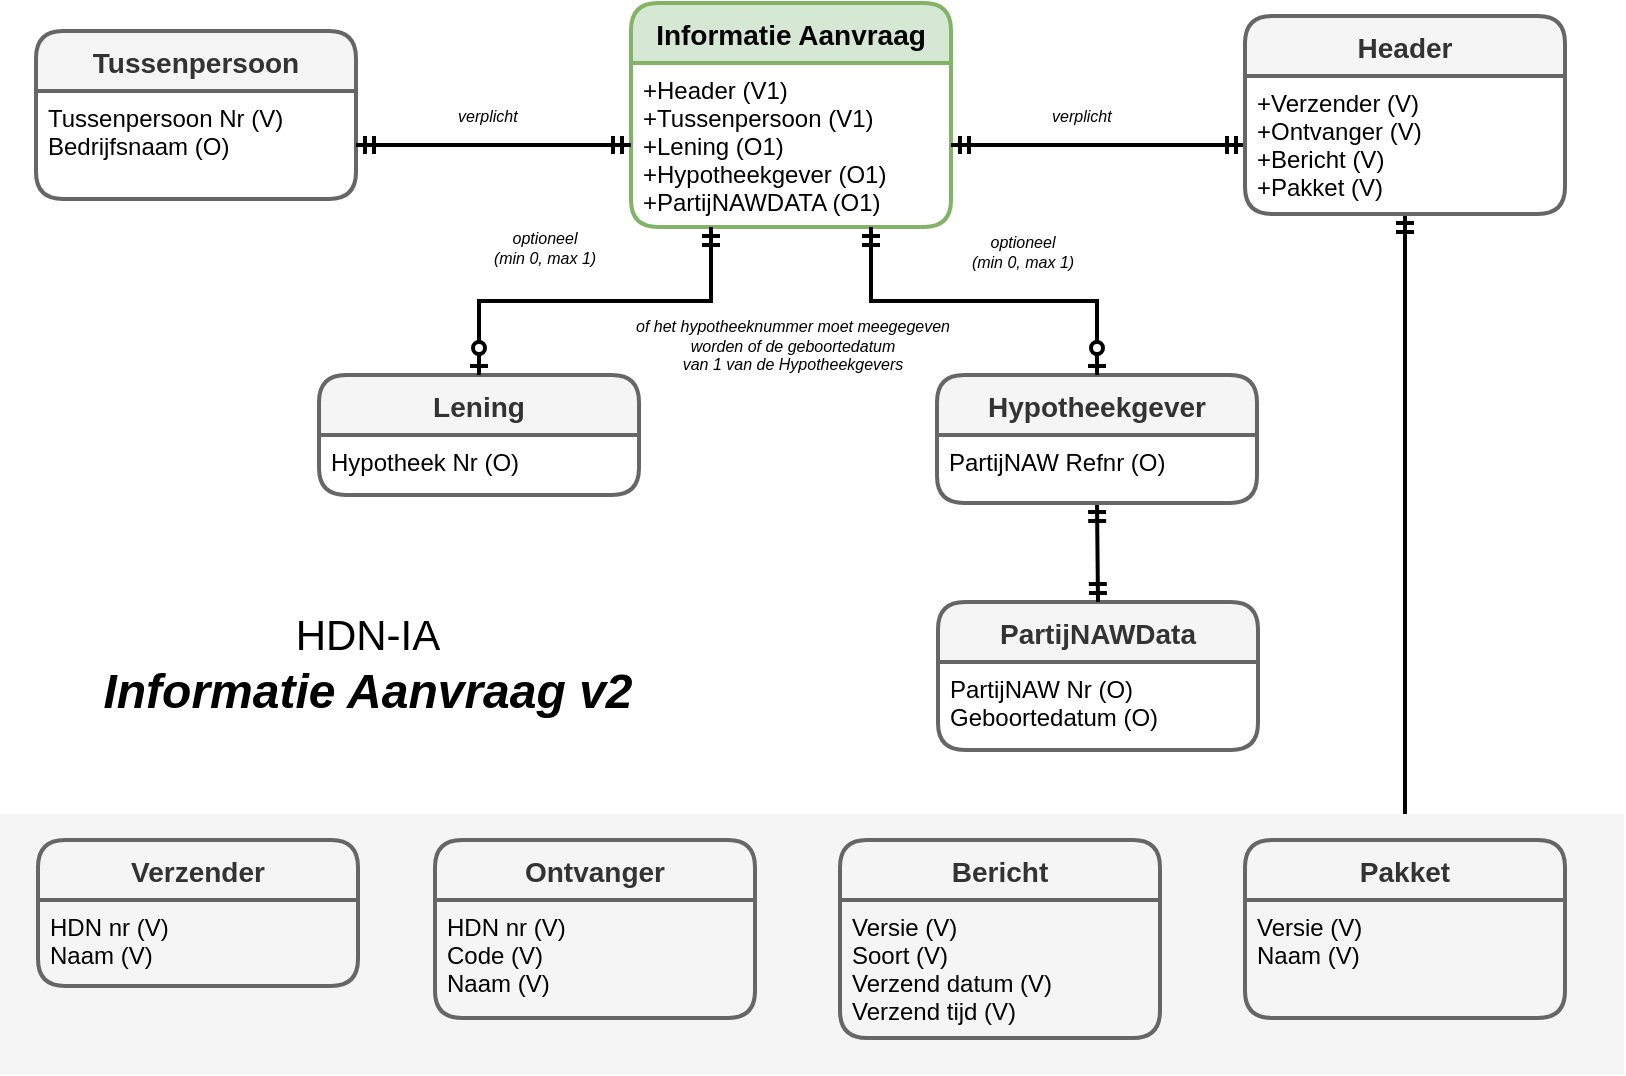 <mxfile version="12.0.3" type="github" pages="8"><diagram id="u0tSUklCZncwSnVho8t7" name="IA"><mxGraphModel dx="-477" dy="1260" grid="0" gridSize="10" guides="1" tooltips="1" connect="1" arrows="1" fold="1" page="1" pageScale="1" pageWidth="827" pageHeight="583" math="0" shadow="0"><root><mxCell id="CFYcIMwT4cBAJK5kLRuv-0"/><mxCell id="CFYcIMwT4cBAJK5kLRuv-1" parent="CFYcIMwT4cBAJK5kLRuv-0"/><mxCell id="d4VHIeuC15mJ3nwV-4eD-17" style="rounded=0;orthogonalLoop=1;jettySize=auto;html=1;startArrow=ERmandOne;startFill=0;endArrow=ERmandOne;endFill=0;strokeWidth=2;fontSize=8;entryX=0.5;entryY=0;entryDx=0;entryDy=0;exitX=0.5;exitY=1;exitDx=0;exitDy=0;" edge="1" parent="CFYcIMwT4cBAJK5kLRuv-1" source="6K07m8DLaAZKtddTWDK2-3" target="d4VHIeuC15mJ3nwV-4eD-12"><mxGeometry relative="1" as="geometry"><mxPoint x="2292.5" y="-455.5" as="sourcePoint"/><mxPoint x="2146.5" y="-455.5" as="targetPoint"/></mxGeometry></mxCell><mxCell id="-z99HUH_UOQenOdb9W5K-0" value="&lt;font style=&quot;font-size: 21px&quot;&gt;HDN-IA&lt;/font&gt;&lt;b style=&quot;font-size: 24px ; font-style: italic&quot;&gt;&lt;br&gt;Informatie Aanvraag v2&lt;/b&gt;" style="text;html=1;strokeColor=none;fillColor=none;align=center;verticalAlign=middle;whiteSpace=wrap;rounded=0;" parent="CFYcIMwT4cBAJK5kLRuv-1" vertex="1"><mxGeometry x="1696" y="-260" width="298" height="106" as="geometry"/></mxCell><mxCell id="d4VHIeuC15mJ3nwV-4eD-0" value="PartijNAWData" style="swimlane;childLayout=stackLayout;horizontal=1;startSize=30;horizontalStack=0;fillColor=#f5f5f5;fontColor=#333333;rounded=1;fontSize=14;fontStyle=1;strokeWidth=2;resizeParent=0;resizeLast=1;shadow=0;dashed=0;align=center;strokeColor=#666666;" vertex="1" parent="CFYcIMwT4cBAJK5kLRuv-1"><mxGeometry x="2130" y="-237" width="160" height="74" as="geometry"/></mxCell><mxCell id="d4VHIeuC15mJ3nwV-4eD-1" value="PartijNAW Nr (O)&#10;Geboortedatum (O)" style="align=left;strokeColor=none;fillColor=none;spacingLeft=4;fontSize=12;verticalAlign=top;resizable=0;rotatable=0;part=1;" vertex="1" parent="d4VHIeuC15mJ3nwV-4eD-0"><mxGeometry y="30" width="160" height="44" as="geometry"/></mxCell><mxCell id="d4VHIeuC15mJ3nwV-4eD-3" style="rounded=0;orthogonalLoop=1;jettySize=auto;html=1;startArrow=ERmandOne;startFill=0;endArrow=ERmandOne;endFill=0;strokeWidth=2;fontSize=8;entryX=0.5;entryY=1;entryDx=0;entryDy=0;exitX=0.5;exitY=0;exitDx=0;exitDy=0;" edge="1" parent="CFYcIMwT4cBAJK5kLRuv-1" source="d4VHIeuC15mJ3nwV-4eD-0" target="Ebx--B9v93VVacu6WU1t-1"><mxGeometry relative="1" as="geometry"><mxPoint x="2226.5" y="-461" as="sourcePoint"/><mxPoint x="2146.5" y="-455.5" as="targetPoint"/></mxGeometry></mxCell><mxCell id="GQ1vQTtcOc4A17UhEBmm-0" value="Tussenpersoon" style="swimlane;childLayout=stackLayout;horizontal=1;startSize=30;horizontalStack=0;fillColor=#f5f5f5;fontColor=#333333;rounded=1;fontSize=14;fontStyle=1;strokeWidth=2;resizeParent=0;resizeLast=1;shadow=0;dashed=0;align=center;strokeColor=#666666;" parent="CFYcIMwT4cBAJK5kLRuv-1" vertex="1"><mxGeometry x="1679" y="-522.5" width="160" height="84" as="geometry"/></mxCell><mxCell id="GQ1vQTtcOc4A17UhEBmm-1" value="Tussenpersoon Nr (V)&#10;Bedrijfsnaam (O)" style="align=left;strokeColor=none;fillColor=none;spacingLeft=4;fontSize=12;verticalAlign=top;resizable=0;rotatable=0;part=1;" parent="GQ1vQTtcOc4A17UhEBmm-0" vertex="1"><mxGeometry y="30" width="160" height="54" as="geometry"/></mxCell><mxCell id="mkxRsMLf9wP_leKsu2V3-0" value="Lening" style="swimlane;childLayout=stackLayout;horizontal=1;startSize=30;horizontalStack=0;fillColor=#f5f5f5;rounded=1;fontSize=14;fontStyle=1;strokeWidth=2;resizeParent=0;resizeLast=1;shadow=0;dashed=0;align=center;strokeColor=#666666;fontColor=#333333;" parent="CFYcIMwT4cBAJK5kLRuv-1" vertex="1"><mxGeometry x="1820.5" y="-350.5" width="160" height="60" as="geometry"/></mxCell><mxCell id="mkxRsMLf9wP_leKsu2V3-1" value="Hypotheek Nr (O)" style="align=left;strokeColor=none;fillColor=none;spacingLeft=4;fontSize=12;verticalAlign=top;resizable=0;rotatable=0;part=1;" parent="mkxRsMLf9wP_leKsu2V3-0" vertex="1"><mxGeometry y="30" width="160" height="30" as="geometry"/></mxCell><mxCell id="Ebx--B9v93VVacu6WU1t-0" value="Hypotheekgever" style="swimlane;childLayout=stackLayout;horizontal=1;startSize=30;horizontalStack=0;fillColor=#f5f5f5;fontColor=#333333;rounded=1;fontSize=14;fontStyle=1;strokeWidth=2;resizeParent=0;resizeLast=1;shadow=0;dashed=0;align=center;strokeColor=#666666;" parent="CFYcIMwT4cBAJK5kLRuv-1" vertex="1"><mxGeometry x="2129.5" y="-350.5" width="160" height="64" as="geometry"/></mxCell><mxCell id="Ebx--B9v93VVacu6WU1t-1" value="PartijNAW Refnr (O)" style="align=left;strokeColor=none;fillColor=none;spacingLeft=4;fontSize=12;verticalAlign=top;resizable=0;rotatable=0;part=1;" parent="Ebx--B9v93VVacu6WU1t-0" vertex="1"><mxGeometry y="30" width="160" height="34" as="geometry"/></mxCell><mxCell id="Ebx--B9v93VVacu6WU1t-4" value="Informatie Aanvraag" style="swimlane;childLayout=stackLayout;horizontal=1;startSize=30;horizontalStack=0;fillColor=#d5e8d4;rounded=1;fontSize=14;fontStyle=1;strokeWidth=2;resizeParent=0;resizeLast=1;shadow=0;dashed=0;align=center;strokeColor=#82b366;" parent="CFYcIMwT4cBAJK5kLRuv-1" vertex="1"><mxGeometry x="1976.5" y="-536.5" width="160" height="112" as="geometry"/></mxCell><mxCell id="Ebx--B9v93VVacu6WU1t-5" value="+Header (V1)&#10;+Tussenpersoon (V1)&#10;+Lening (O1)&#10;+Hypotheekgever (O1)&#10;+PartijNAWDATA (O1)" style="align=left;strokeColor=none;fillColor=none;spacingLeft=4;fontSize=12;verticalAlign=top;resizable=0;rotatable=0;part=1;" parent="Ebx--B9v93VVacu6WU1t-4" vertex="1"><mxGeometry y="30" width="160" height="82" as="geometry"/></mxCell><mxCell id="Su8xgms68WDflIKLWPHB-0" style="rounded=0;orthogonalLoop=1;jettySize=auto;html=1;startArrow=ERmandOne;startFill=0;endArrow=ERmandOne;endFill=0;strokeWidth=2;fontSize=8;entryX=1;entryY=0.5;entryDx=0;entryDy=0;exitX=0;exitY=0.5;exitDx=0;exitDy=0;" parent="CFYcIMwT4cBAJK5kLRuv-1" source="6K07m8DLaAZKtddTWDK2-3" target="Ebx--B9v93VVacu6WU1t-5" edge="1"><mxGeometry relative="1" as="geometry"><mxPoint x="1765.5" y="-396.5" as="sourcePoint"/><mxPoint x="1435.5" y="-476.5" as="targetPoint"/></mxGeometry></mxCell><mxCell id="Su8xgms68WDflIKLWPHB-2" style="rounded=0;orthogonalLoop=1;jettySize=auto;html=1;startArrow=ERmandOne;startFill=0;endArrow=ERzeroToOne;endFill=1;strokeWidth=2;fontSize=8;entryX=0.5;entryY=0;entryDx=0;entryDy=0;exitX=0.25;exitY=1;exitDx=0;exitDy=0;edgeStyle=orthogonalEdgeStyle;" parent="CFYcIMwT4cBAJK5kLRuv-1" source="Ebx--B9v93VVacu6WU1t-5" target="mkxRsMLf9wP_leKsu2V3-0" edge="1"><mxGeometry relative="1" as="geometry"><mxPoint x="1986.5" y="-446.5" as="sourcePoint"/><mxPoint x="1926.5" y="-445.75" as="targetPoint"/></mxGeometry></mxCell><mxCell id="Su8xgms68WDflIKLWPHB-3" style="rounded=0;orthogonalLoop=1;jettySize=auto;html=1;startArrow=ERmandOne;startFill=0;endArrow=ERzeroToOne;endFill=1;strokeWidth=2;fontSize=8;entryX=0.5;entryY=0;entryDx=0;entryDy=0;exitX=0.75;exitY=1;exitDx=0;exitDy=0;edgeStyle=orthogonalEdgeStyle;" parent="CFYcIMwT4cBAJK5kLRuv-1" source="Ebx--B9v93VVacu6WU1t-5" target="Ebx--B9v93VVacu6WU1t-0" edge="1"><mxGeometry relative="1" as="geometry"><mxPoint x="2026.5" y="-396.5" as="sourcePoint"/><mxPoint x="1996.5" y="-342.5" as="targetPoint"/></mxGeometry></mxCell><mxCell id="6K07m8DLaAZKtddTWDK2-0" value="verplicht" style="text;html=1;fontStyle=2;fontSize=8;" parent="CFYcIMwT4cBAJK5kLRuv-1" vertex="1"><mxGeometry x="1888" y="-491.5" width="50" height="30" as="geometry"/></mxCell><mxCell id="6K07m8DLaAZKtddTWDK2-1" value="of het hypotheeknummer moet meegegeven &lt;br&gt;worden of de geboortedatum &lt;br&gt;van 1 van de Hypotheekgevers" style="text;html=1;fontStyle=2;fontSize=8;align=center;" parent="CFYcIMwT4cBAJK5kLRuv-1" vertex="1"><mxGeometry x="1976.5" y="-386.5" width="160" height="30" as="geometry"/></mxCell><mxCell id="6K07m8DLaAZKtddTWDK2-2" value="Header" style="swimlane;childLayout=stackLayout;horizontal=1;startSize=30;horizontalStack=0;fillColor=#f5f5f5;fontColor=#333333;rounded=1;fontSize=14;fontStyle=1;strokeWidth=2;resizeParent=0;resizeLast=1;shadow=0;dashed=0;align=center;strokeColor=#666666;" parent="CFYcIMwT4cBAJK5kLRuv-1" vertex="1"><mxGeometry x="2283.5" y="-530" width="160" height="99" as="geometry"/></mxCell><mxCell id="6K07m8DLaAZKtddTWDK2-3" value="+Verzender (V)&#10;+Ontvanger (V)&#10;+Bericht (V)&#10;+Pakket (V)" style="align=left;strokeColor=none;fillColor=none;spacingLeft=4;fontSize=12;verticalAlign=top;resizable=0;rotatable=0;part=1;" parent="6K07m8DLaAZKtddTWDK2-2" vertex="1"><mxGeometry y="30" width="160" height="69" as="geometry"/></mxCell><mxCell id="6K07m8DLaAZKtddTWDK2-4" style="rounded=0;orthogonalLoop=1;jettySize=auto;html=1;startArrow=ERmandOne;startFill=0;endArrow=ERmandOne;endFill=0;strokeWidth=2;fontSize=8;exitX=0;exitY=0.5;exitDx=0;exitDy=0;" parent="CFYcIMwT4cBAJK5kLRuv-1" source="Ebx--B9v93VVacu6WU1t-5" target="GQ1vQTtcOc4A17UhEBmm-1" edge="1"><mxGeometry relative="1" as="geometry"><mxPoint x="1986.5" y="-461.5" as="sourcePoint"/><mxPoint x="1900.5" y="-465.5" as="targetPoint"/></mxGeometry></mxCell><mxCell id="6K07m8DLaAZKtddTWDK2-5" value="verplicht" style="text;html=1;fontStyle=2;fontSize=8;" parent="CFYcIMwT4cBAJK5kLRuv-1" vertex="1"><mxGeometry x="2185" y="-491.5" width="50" height="30" as="geometry"/></mxCell><mxCell id="6K07m8DLaAZKtddTWDK2-7" value="optioneel&lt;br&gt;(min 0, max 1)" style="text;html=1;fontStyle=2;fontSize=8;align=center;" parent="CFYcIMwT4cBAJK5kLRuv-1" vertex="1"><mxGeometry x="1907.5" y="-430" width="50" height="30" as="geometry"/></mxCell><mxCell id="6K07m8DLaAZKtddTWDK2-8" value="optioneel&lt;br&gt;(min 0, max 1)" style="text;html=1;fontStyle=2;fontSize=8;align=center;" parent="CFYcIMwT4cBAJK5kLRuv-1" vertex="1"><mxGeometry x="2147" y="-428.5" width="50" height="30" as="geometry"/></mxCell><mxCell id="d4VHIeuC15mJ3nwV-4eD-16" value="" style="group" vertex="1" connectable="0" parent="CFYcIMwT4cBAJK5kLRuv-1"><mxGeometry x="1661" y="-131" width="812" height="130" as="geometry"/></mxCell><mxCell id="d4VHIeuC15mJ3nwV-4eD-14" value="" style="rounded=0;whiteSpace=wrap;html=1;fillColor=#f5f5f5;strokeColor=none;fontColor=#333333;" vertex="1" parent="d4VHIeuC15mJ3nwV-4eD-16"><mxGeometry width="812" height="130" as="geometry"/></mxCell><mxCell id="d4VHIeuC15mJ3nwV-4eD-6" value="Verzender" style="swimlane;childLayout=stackLayout;horizontal=1;startSize=30;horizontalStack=0;fillColor=#f5f5f5;fontColor=#333333;rounded=1;fontSize=14;fontStyle=1;strokeWidth=2;resizeParent=0;resizeLast=1;shadow=0;dashed=0;align=center;strokeColor=#666666;" vertex="1" parent="d4VHIeuC15mJ3nwV-4eD-16"><mxGeometry x="19" y="13" width="160" height="73" as="geometry"/></mxCell><mxCell id="d4VHIeuC15mJ3nwV-4eD-7" value="HDN nr (V)&#10;Naam (V)" style="align=left;strokeColor=none;fillColor=none;spacingLeft=4;fontSize=12;verticalAlign=top;resizable=0;rotatable=0;part=1;" vertex="1" parent="d4VHIeuC15mJ3nwV-4eD-6"><mxGeometry y="30" width="160" height="43" as="geometry"/></mxCell><mxCell id="d4VHIeuC15mJ3nwV-4eD-8" value="Ontvanger" style="swimlane;childLayout=stackLayout;horizontal=1;startSize=30;horizontalStack=0;fillColor=#f5f5f5;fontColor=#333333;rounded=1;fontSize=14;fontStyle=1;strokeWidth=2;resizeParent=0;resizeLast=1;shadow=0;dashed=0;align=center;strokeColor=#666666;" vertex="1" parent="d4VHIeuC15mJ3nwV-4eD-16"><mxGeometry x="217.5" y="13" width="160" height="89" as="geometry"/></mxCell><mxCell id="d4VHIeuC15mJ3nwV-4eD-9" value="HDN nr (V)&#10;Code (V)&#10;Naam (V)" style="align=left;strokeColor=none;fillColor=none;spacingLeft=4;fontSize=12;verticalAlign=top;resizable=0;rotatable=0;part=1;" vertex="1" parent="d4VHIeuC15mJ3nwV-4eD-8"><mxGeometry y="30" width="160" height="59" as="geometry"/></mxCell><mxCell id="d4VHIeuC15mJ3nwV-4eD-10" value="Bericht" style="swimlane;childLayout=stackLayout;horizontal=1;startSize=30;horizontalStack=0;fillColor=#f5f5f5;fontColor=#333333;rounded=1;fontSize=14;fontStyle=1;strokeWidth=2;resizeParent=0;resizeLast=1;shadow=0;dashed=0;align=center;strokeColor=#666666;" vertex="1" parent="d4VHIeuC15mJ3nwV-4eD-16"><mxGeometry x="420" y="13" width="160" height="99" as="geometry"/></mxCell><mxCell id="d4VHIeuC15mJ3nwV-4eD-11" value="Versie (V)&#10;Soort (V)&#10;Verzend datum (V)&#10;Verzend tijd (V)" style="align=left;strokeColor=none;fillColor=none;spacingLeft=4;fontSize=12;verticalAlign=top;resizable=0;rotatable=0;part=1;" vertex="1" parent="d4VHIeuC15mJ3nwV-4eD-10"><mxGeometry y="30" width="160" height="69" as="geometry"/></mxCell><mxCell id="d4VHIeuC15mJ3nwV-4eD-12" value="Pakket" style="swimlane;childLayout=stackLayout;horizontal=1;startSize=30;horizontalStack=0;fillColor=#f5f5f5;fontColor=#333333;rounded=1;fontSize=14;fontStyle=1;strokeWidth=2;resizeParent=0;resizeLast=1;shadow=0;dashed=0;align=center;strokeColor=#666666;" vertex="1" parent="d4VHIeuC15mJ3nwV-4eD-16"><mxGeometry x="622.5" y="13" width="160" height="89" as="geometry"/></mxCell><mxCell id="d4VHIeuC15mJ3nwV-4eD-13" value="Versie (V) &#10;Naam (V)" style="align=left;strokeColor=none;fillColor=none;spacingLeft=4;fontSize=12;verticalAlign=top;resizable=0;rotatable=0;part=1;" vertex="1" parent="d4VHIeuC15mJ3nwV-4eD-12"><mxGeometry y="30" width="160" height="59" as="geometry"/></mxCell></root></mxGraphModel></diagram><diagram id="T0juk9UbRO6S4SulQc3E" name="IX"><mxGraphModel dx="-242" dy="1395" grid="0" gridSize="10" guides="1" tooltips="1" connect="1" arrows="1" fold="1" page="1" pageScale="1" pageWidth="827" pageHeight="583" math="0" shadow="0"><root><mxCell id="CNSTw4i8rwCYs9kg6VJY-0"/><mxCell id="CNSTw4i8rwCYs9kg6VJY-1" parent="CNSTw4i8rwCYs9kg6VJY-0"/><mxCell id="vcn0yiZPI4mL4wlgpHwJ-0" value="Informatie Bericht" style="swimlane;childLayout=stackLayout;horizontal=1;startSize=30;horizontalStack=0;fillColor=#d5e8d4;rounded=1;fontSize=14;fontStyle=1;strokeWidth=2;resizeParent=0;resizeLast=1;shadow=0;dashed=0;align=center;strokeColor=#82b366;" parent="CNSTw4i8rwCYs9kg6VJY-1" vertex="1"><mxGeometry x="1985" y="-294" width="160" height="221" as="geometry"/></mxCell><mxCell id="vcn0yiZPI4mL4wlgpHwJ-1" value="+Header (V1)&#10;+Hypotheek (v1)&#10;+Lening (V1)&#10;+Leningdeel (O25)&#10;+Onderpand (V4)&#10;+Depot(O4)&#10;+Tussenpersoon (V1)&#10;+Hypotheeknemer (V1)&#10;+Hypotheekgever(s) (V4)&#10;+Depothouder(s) (O4)&#10;+Premiebetaler (O1)&#10;+Borgsteller(s) (O4)&#10;+PartijNAWDATA (O99)" style="align=left;strokeColor=none;fillColor=none;spacingLeft=4;fontSize=12;verticalAlign=top;resizable=0;rotatable=0;part=1;" parent="vcn0yiZPI4mL4wlgpHwJ-0" vertex="1"><mxGeometry y="30" width="160" height="191" as="geometry"/></mxCell><mxCell id="0otHw5kS_KqOFWzojtVR-0" value="&lt;font style=&quot;font-size: 21px&quot;&gt;HDN-IX&lt;/font&gt;&lt;b style=&quot;font-size: 24px ; font-style: italic&quot;&gt;&lt;br&gt;Informatie Bericht v2&lt;/b&gt;" style="text;html=1;strokeColor=none;fillColor=none;align=center;verticalAlign=middle;whiteSpace=wrap;rounded=0;" vertex="1" parent="CNSTw4i8rwCYs9kg6VJY-1"><mxGeometry x="2161" y="-423" width="298" height="106" as="geometry"/></mxCell><mxCell id="0tFDG3vIcHI-0xNcndzC-0" value="Header" style="swimlane;childLayout=stackLayout;horizontal=1;startSize=30;horizontalStack=0;fillColor=#f5f5f5;fontColor=#333333;rounded=1;fontSize=14;fontStyle=1;strokeWidth=2;resizeParent=0;resizeLast=1;shadow=0;dashed=0;align=center;strokeColor=#666666;" vertex="1" parent="CNSTw4i8rwCYs9kg6VJY-1"><mxGeometry x="1985" y="-423" width="160" height="99" as="geometry"/></mxCell><mxCell id="0tFDG3vIcHI-0xNcndzC-1" value="+Verzender (V)&#10;+Ontvanger (V)&#10;+Bericht (V)&#10;+Pakket (V)" style="align=left;strokeColor=none;fillColor=none;spacingLeft=4;fontSize=12;verticalAlign=top;resizable=0;rotatable=0;part=1;" vertex="1" parent="0tFDG3vIcHI-0xNcndzC-0"><mxGeometry y="30" width="160" height="69" as="geometry"/></mxCell><mxCell id="xMoxWMizbaKQrfdf33C9-0" value="Hypotheek" style="swimlane;childLayout=stackLayout;horizontal=1;startSize=30;horizontalStack=0;fillColor=#CCCCCC;rounded=1;fontSize=14;fontStyle=1;strokeWidth=2;resizeParent=0;resizeLast=1;shadow=0;dashed=0;align=center;strokeColor=#666666;fontColor=#333333;" vertex="1" parent="CNSTw4i8rwCYs9kg6VJY-1"><mxGeometry x="1683.5" y="-294.5" width="160" height="59" as="geometry"/></mxCell><mxCell id="xMoxWMizbaKQrfdf33C9-1" value="..." style="align=left;strokeColor=none;fillColor=none;spacingLeft=4;fontSize=12;verticalAlign=top;resizable=0;rotatable=0;part=1;" vertex="1" parent="xMoxWMizbaKQrfdf33C9-0"><mxGeometry y="30" width="160" height="29" as="geometry"/></mxCell><mxCell id="czwW1W65UHenoFd6CVXw-2" value="Depot" style="swimlane;childLayout=stackLayout;horizontal=1;startSize=30;horizontalStack=0;fillColor=#CCCCCC;rounded=1;fontSize=14;fontStyle=1;strokeWidth=2;resizeParent=0;resizeLast=1;shadow=0;dashed=0;align=center;strokeColor=#666666;fontColor=#333333;" vertex="1" parent="CNSTw4i8rwCYs9kg6VJY-1"><mxGeometry x="2280.5" y="-294.5" width="160" height="59" as="geometry"/></mxCell><mxCell id="czwW1W65UHenoFd6CVXw-3" value="..." style="align=left;strokeColor=none;fillColor=none;spacingLeft=4;fontSize=12;verticalAlign=top;resizable=0;rotatable=0;part=1;" vertex="1" parent="czwW1W65UHenoFd6CVXw-2"><mxGeometry y="30" width="160" height="29" as="geometry"/></mxCell><mxCell id="czwW1W65UHenoFd6CVXw-4" value="Onderpand" style="swimlane;childLayout=stackLayout;horizontal=1;startSize=30;horizontalStack=0;fillColor=#CCCCCC;rounded=1;fontSize=14;fontStyle=1;strokeWidth=2;resizeParent=0;resizeLast=1;shadow=0;dashed=0;align=center;strokeColor=#666666;fontColor=#333333;" vertex="1" parent="CNSTw4i8rwCYs9kg6VJY-1"><mxGeometry x="1683.5" y="-178" width="160" height="57" as="geometry"/></mxCell><mxCell id="czwW1W65UHenoFd6CVXw-5" value="..." style="align=left;strokeColor=none;fillColor=none;spacingLeft=4;fontSize=12;verticalAlign=top;resizable=0;rotatable=0;part=1;" vertex="1" parent="czwW1W65UHenoFd6CVXw-4"><mxGeometry y="30" width="160" height="27" as="geometry"/></mxCell><mxCell id="czwW1W65UHenoFd6CVXw-6" value="Lening" style="swimlane;childLayout=stackLayout;horizontal=1;startSize=30;horizontalStack=0;fillColor=#CCCCCC;rounded=1;fontSize=14;fontStyle=1;strokeWidth=2;resizeParent=0;resizeLast=1;shadow=0;dashed=0;align=center;strokeColor=#666666;fontColor=#333333;" vertex="1" parent="CNSTw4i8rwCYs9kg6VJY-1"><mxGeometry x="2280.5" y="-180" width="160" height="58" as="geometry"/></mxCell><mxCell id="czwW1W65UHenoFd6CVXw-7" value="..." style="align=left;strokeColor=none;fillColor=none;spacingLeft=4;fontSize=12;verticalAlign=top;resizable=0;rotatable=0;part=1;" vertex="1" parent="czwW1W65UHenoFd6CVXw-6"><mxGeometry y="30" width="160" height="28" as="geometry"/></mxCell><mxCell id="czwW1W65UHenoFd6CVXw-8" value="Leningdeel" style="swimlane;childLayout=stackLayout;horizontal=1;startSize=30;horizontalStack=0;fillColor=#CCCCCC;rounded=1;fontSize=14;fontStyle=1;strokeWidth=2;resizeParent=0;resizeLast=1;shadow=0;dashed=0;align=center;strokeColor=#666666;fontColor=#333333;" vertex="1" parent="CNSTw4i8rwCYs9kg6VJY-1"><mxGeometry x="2280.5" y="-74" width="160" height="57" as="geometry"/></mxCell><mxCell id="czwW1W65UHenoFd6CVXw-9" value="..." style="align=left;strokeColor=none;fillColor=none;spacingLeft=4;fontSize=12;verticalAlign=top;resizable=0;rotatable=0;part=1;" vertex="1" parent="czwW1W65UHenoFd6CVXw-8"><mxGeometry y="30" width="160" height="27" as="geometry"/></mxCell><mxCell id="DPYl5YR3r9c6vGF8x9Az-0" value="Partij" style="swimlane;childLayout=stackLayout;horizontal=1;startSize=30;horizontalStack=0;fillColor=#CCCCCC;rounded=1;fontSize=14;fontStyle=1;strokeWidth=2;resizeParent=0;resizeLast=1;shadow=0;dashed=0;align=center;strokeColor=#666666;fontColor=#333333;" vertex="1" parent="CNSTw4i8rwCYs9kg6VJY-1"><mxGeometry x="1683.5" y="-73" width="160" height="56" as="geometry"/></mxCell><mxCell id="DPYl5YR3r9c6vGF8x9Az-1" value="..." style="align=left;strokeColor=none;fillColor=none;spacingLeft=4;fontSize=12;verticalAlign=top;resizable=0;rotatable=0;part=1;" vertex="1" parent="DPYl5YR3r9c6vGF8x9Az-0"><mxGeometry y="30" width="160" height="26" as="geometry"/></mxCell><mxCell id="cGg8A7Qz2PzGnkA99wS7-0" style="edgeStyle=orthogonalEdgeStyle;rounded=0;orthogonalLoop=1;jettySize=auto;html=1;exitX=0.25;exitY=1;exitDx=0;exitDy=0;entryX=1;entryY=0.25;entryDx=0;entryDy=0;startArrow=ERmandOne;startFill=0;endArrow=ERoneToMany;endFill=0;strokeWidth=2;fontSize=8;" edge="1" parent="CNSTw4i8rwCYs9kg6VJY-1" source="vcn0yiZPI4mL4wlgpHwJ-1" target="DPYl5YR3r9c6vGF8x9Az-1"><mxGeometry relative="1" as="geometry"><mxPoint x="1262.5" y="-119.5" as="sourcePoint"/><mxPoint x="1195.5" y="-173.5" as="targetPoint"/></mxGeometry></mxCell><mxCell id="cGg8A7Qz2PzGnkA99wS7-1" style="edgeStyle=orthogonalEdgeStyle;rounded=0;orthogonalLoop=1;jettySize=auto;html=1;entryX=1;entryY=0.25;entryDx=0;entryDy=0;startArrow=ERmandOne;startFill=0;endArrow=ERoneToMany;endFill=0;strokeWidth=2;fontSize=8;" edge="1" parent="CNSTw4i8rwCYs9kg6VJY-1" source="vcn0yiZPI4mL4wlgpHwJ-1" target="czwW1W65UHenoFd6CVXw-5"><mxGeometry relative="1" as="geometry"><mxPoint x="1991.5" y="-73.5" as="sourcePoint"/><mxPoint x="1913.5" y="-28.5" as="targetPoint"/></mxGeometry></mxCell><mxCell id="VLTQ6EoppNSaZL65xZ9P-0" style="edgeStyle=orthogonalEdgeStyle;rounded=0;orthogonalLoop=1;jettySize=auto;html=1;exitX=0;exitY=0.25;exitDx=0;exitDy=0;startArrow=ERmandOne;startFill=0;endArrow=ERmandOne;endFill=0;strokeWidth=2;fontSize=8;entryX=1;entryY=0.25;entryDx=0;entryDy=0;" edge="1" parent="CNSTw4i8rwCYs9kg6VJY-1" source="vcn0yiZPI4mL4wlgpHwJ-1" target="xMoxWMizbaKQrfdf33C9-1"><mxGeometry relative="1" as="geometry"><mxPoint x="1222.5" y="34.5" as="sourcePoint"/><mxPoint x="1095.5" y="34.5" as="targetPoint"/></mxGeometry></mxCell><mxCell id="GwUqasxzAiBbS-xc23hK-0" style="edgeStyle=orthogonalEdgeStyle;rounded=0;orthogonalLoop=1;jettySize=auto;html=1;exitX=1;exitY=0.25;exitDx=0;exitDy=0;entryX=0;entryY=0.25;entryDx=0;entryDy=0;startArrow=ERmandOne;startFill=0;endArrow=ERzeroToMany;endFill=1;strokeWidth=2;fontSize=8;" edge="1" parent="CNSTw4i8rwCYs9kg6VJY-1" source="vcn0yiZPI4mL4wlgpHwJ-1" target="czwW1W65UHenoFd6CVXw-3"><mxGeometry relative="1" as="geometry"><mxPoint x="1342.5" y="-119.5" as="sourcePoint"/><mxPoint x="1432.5" y="-218.5" as="targetPoint"/></mxGeometry></mxCell><mxCell id="GwUqasxzAiBbS-xc23hK-1" style="edgeStyle=orthogonalEdgeStyle;rounded=0;orthogonalLoop=1;jettySize=auto;html=1;exitX=0;exitY=0.25;exitDx=0;exitDy=0;startArrow=ERmandOne;startFill=0;endArrow=ERmandOne;endFill=0;strokeWidth=2;fontSize=8;" edge="1" parent="CNSTw4i8rwCYs9kg6VJY-1" source="czwW1W65UHenoFd6CVXw-7" target="vcn0yiZPI4mL4wlgpHwJ-1"><mxGeometry relative="1" as="geometry"><mxPoint x="1951.5" y="-209.5" as="sourcePoint"/><mxPoint x="1908.5" y="-269.5" as="targetPoint"/></mxGeometry></mxCell><mxCell id="mbHt_rYfx6iwJCXxUuDe-0" style="edgeStyle=orthogonalEdgeStyle;rounded=0;orthogonalLoop=1;jettySize=auto;html=1;entryX=0;entryY=0.25;entryDx=0;entryDy=0;startArrow=ERmandOne;startFill=0;endArrow=ERoneToMany;endFill=0;strokeWidth=2;fontSize=8;exitX=0.75;exitY=1;exitDx=0;exitDy=0;" edge="1" parent="CNSTw4i8rwCYs9kg6VJY-1" source="vcn0yiZPI4mL4wlgpHwJ-1" target="czwW1W65UHenoFd6CVXw-9"><mxGeometry relative="1" as="geometry"><mxPoint x="1951" y="-163.5" as="sourcePoint"/><mxPoint x="1908.5" y="-131.5" as="targetPoint"/></mxGeometry></mxCell><mxCell id="mbHt_rYfx6iwJCXxUuDe-1" style="edgeStyle=orthogonalEdgeStyle;rounded=0;orthogonalLoop=1;jettySize=auto;html=1;exitX=0.5;exitY=1;exitDx=0;exitDy=0;startArrow=ERmandOne;startFill=0;endArrow=ERmandOne;endFill=0;strokeWidth=2;fontSize=8;entryX=0.5;entryY=0;entryDx=0;entryDy=0;" edge="1" parent="CNSTw4i8rwCYs9kg6VJY-1" source="0tFDG3vIcHI-0xNcndzC-1" target="vcn0yiZPI4mL4wlgpHwJ-0"><mxGeometry relative="1" as="geometry"><mxPoint x="1965" y="-209" as="sourcePoint"/><mxPoint x="2035" y="-292" as="targetPoint"/></mxGeometry></mxCell><mxCell id="v-7DG0VueiZOCzS3iXhZ-0" value="verplicht" style="text;html=1;fontStyle=2;fontSize=8;" vertex="1" parent="CNSTw4i8rwCYs9kg6VJY-1"><mxGeometry x="2073" y="-321" width="50" height="30" as="geometry"/></mxCell><mxCell id="8_TCwcfhEpu8lpJuETCv-0" value="verplicht&lt;br&gt;(min 1 max 4)" style="text;html=1;fontStyle=2;fontSize=8;align=center;" vertex="1" parent="CNSTw4i8rwCYs9kg6VJY-1"><mxGeometry x="1920.5" y="-158" width="50" height="30" as="geometry"/></mxCell><mxCell id="8_TCwcfhEpu8lpJuETCv-1" value="verplicht&lt;br&gt;(min 1 max 25)" style="text;html=1;fontStyle=2;fontSize=8;align=center;" vertex="1" parent="CNSTw4i8rwCYs9kg6VJY-1"><mxGeometry x="2114" y="-70" width="50" height="30" as="geometry"/></mxCell><mxCell id="8_TCwcfhEpu8lpJuETCv-2" value="verplicht&lt;br&gt;(min 1 max 99)" style="text;html=1;fontStyle=2;fontSize=8;align=center;" vertex="1" parent="CNSTw4i8rwCYs9kg6VJY-1"><mxGeometry x="1956.5" y="-70" width="50" height="30" as="geometry"/></mxCell><mxCell id="8_TCwcfhEpu8lpJuETCv-3" value="niet-verplicht&lt;br&gt;(max&amp;nbsp; 4)" style="text;html=1;fontStyle=2;fontSize=8;align=center;" vertex="1" parent="CNSTw4i8rwCYs9kg6VJY-1"><mxGeometry x="2147" y="-250" width="50" height="30" as="geometry"/></mxCell><mxCell id="8_TCwcfhEpu8lpJuETCv-4" value="verplicht" style="text;html=1;fontStyle=2;fontSize=8;align=center;" vertex="1" parent="CNSTw4i8rwCYs9kg6VJY-1"><mxGeometry x="2140" y="-166" width="67" height="30" as="geometry"/></mxCell><mxCell id="8_TCwcfhEpu8lpJuETCv-5" value="verplicht" style="text;html=1;fontStyle=2;fontSize=8;align=center;" vertex="1" parent="CNSTw4i8rwCYs9kg6VJY-1"><mxGeometry x="1912" y="-250.5" width="67" height="30" as="geometry"/></mxCell><mxCell id="8_TCwcfhEpu8lpJuETCv-12" value="" style="group" vertex="1" connectable="0" parent="CNSTw4i8rwCYs9kg6VJY-1"><mxGeometry x="1661" y="-579" width="807" height="131" as="geometry"/></mxCell><mxCell id="muESpWHc7bt7__S0L2Rm-0" value="" style="group" vertex="1" connectable="0" parent="8_TCwcfhEpu8lpJuETCv-12"><mxGeometry width="807" height="131" as="geometry"/></mxCell><mxCell id="muESpWHc7bt7__S0L2Rm-1" value="" style="rounded=0;whiteSpace=wrap;html=1;fillColor=#f5f5f5;strokeColor=none;fontColor=#333333;" vertex="1" parent="muESpWHc7bt7__S0L2Rm-0"><mxGeometry width="807" height="130" as="geometry"/></mxCell><mxCell id="muESpWHc7bt7__S0L2Rm-2" value="Verzender" style="swimlane;childLayout=stackLayout;horizontal=1;startSize=30;horizontalStack=0;fillColor=#f5f5f5;fontColor=#333333;rounded=1;fontSize=14;fontStyle=1;strokeWidth=2;resizeParent=0;resizeLast=1;shadow=0;dashed=0;align=center;strokeColor=#666666;" vertex="1" parent="muESpWHc7bt7__S0L2Rm-0"><mxGeometry x="18.883" y="13" width="159.015" height="73" as="geometry"/></mxCell><mxCell id="muESpWHc7bt7__S0L2Rm-3" value="HDN nr (V)&#10;Naam (V)" style="align=left;strokeColor=none;fillColor=none;spacingLeft=4;fontSize=12;verticalAlign=top;resizable=0;rotatable=0;part=1;" vertex="1" parent="muESpWHc7bt7__S0L2Rm-2"><mxGeometry y="30" width="159.015" height="43" as="geometry"/></mxCell><mxCell id="muESpWHc7bt7__S0L2Rm-4" value="Ontvanger" style="swimlane;childLayout=stackLayout;horizontal=1;startSize=30;horizontalStack=0;fillColor=#f5f5f5;fontColor=#333333;rounded=1;fontSize=14;fontStyle=1;strokeWidth=2;resizeParent=0;resizeLast=1;shadow=0;dashed=0;align=center;strokeColor=#666666;" vertex="1" parent="muESpWHc7bt7__S0L2Rm-0"><mxGeometry x="216.161" y="13" width="159.015" height="89" as="geometry"/></mxCell><mxCell id="muESpWHc7bt7__S0L2Rm-5" value="HDN nr (V)&#10;Code (V)&#10;Naam (V)" style="align=left;strokeColor=none;fillColor=none;spacingLeft=4;fontSize=12;verticalAlign=top;resizable=0;rotatable=0;part=1;" vertex="1" parent="muESpWHc7bt7__S0L2Rm-4"><mxGeometry y="30" width="159.015" height="59" as="geometry"/></mxCell><mxCell id="muESpWHc7bt7__S0L2Rm-6" value="Bericht" style="swimlane;childLayout=stackLayout;horizontal=1;startSize=30;horizontalStack=0;fillColor=#f5f5f5;fontColor=#333333;rounded=1;fontSize=14;fontStyle=1;strokeWidth=2;resizeParent=0;resizeLast=1;shadow=0;dashed=0;align=center;strokeColor=#666666;" vertex="1" parent="muESpWHc7bt7__S0L2Rm-0"><mxGeometry x="417.414" y="13" width="159.015" height="99" as="geometry"/></mxCell><mxCell id="muESpWHc7bt7__S0L2Rm-7" value="Versie (V)&#10;Soort (V)&#10;Verzend datum (V)&#10;Verzend tijd (V)" style="align=left;strokeColor=none;fillColor=none;spacingLeft=4;fontSize=12;verticalAlign=top;resizable=0;rotatable=0;part=1;" vertex="1" parent="muESpWHc7bt7__S0L2Rm-6"><mxGeometry y="30" width="159.015" height="69" as="geometry"/></mxCell><mxCell id="muESpWHc7bt7__S0L2Rm-8" value="Pakket" style="swimlane;childLayout=stackLayout;horizontal=1;startSize=30;horizontalStack=0;fillColor=#f5f5f5;fontColor=#333333;rounded=1;fontSize=14;fontStyle=1;strokeWidth=2;resizeParent=0;resizeLast=1;shadow=0;dashed=0;align=center;strokeColor=#666666;" vertex="1" parent="muESpWHc7bt7__S0L2Rm-0"><mxGeometry x="618.667" y="13" width="159.015" height="89" as="geometry"/></mxCell><mxCell id="muESpWHc7bt7__S0L2Rm-9" value="Versie (V) &#10;Naam (V)" style="align=left;strokeColor=none;fillColor=none;spacingLeft=4;fontSize=12;verticalAlign=top;resizable=0;rotatable=0;part=1;" vertex="1" parent="muESpWHc7bt7__S0L2Rm-8"><mxGeometry y="30" width="159.015" height="59" as="geometry"/></mxCell><mxCell id="8_TCwcfhEpu8lpJuETCv-9" value="Header" style="text;html=1;fontStyle=1" vertex="1" parent="muESpWHc7bt7__S0L2Rm-0"><mxGeometry x="18.954" y="97.786" width="58.637" height="28" as="geometry"/></mxCell><mxCell id="8_TCwcfhEpu8lpJuETCv-6" value="verplicht" style="text;html=1;fontStyle=2;fontSize=8;" vertex="1" parent="muESpWHc7bt7__S0L2Rm-0"><mxGeometry x="65.594" y="101" width="49.692" height="29" as="geometry"/></mxCell><mxCell id="8_TCwcfhEpu8lpJuETCv-13" style="rounded=0;orthogonalLoop=1;jettySize=auto;html=1;exitX=0.5;exitY=1;exitDx=0;exitDy=0;startArrow=ERmandOne;startFill=0;endArrow=ERmandOne;endFill=0;strokeWidth=2;fontSize=8;entryX=0.5;entryY=0;entryDx=0;entryDy=0;" edge="1" parent="CNSTw4i8rwCYs9kg6VJY-1" source="muESpWHc7bt7__S0L2Rm-1" target="0tFDG3vIcHI-0xNcndzC-0"><mxGeometry relative="1" as="geometry"><mxPoint x="2068.882" y="-313.882" as="sourcePoint"/><mxPoint x="2068.882" y="-284.471" as="targetPoint"/></mxGeometry></mxCell></root></mxGraphModel></diagram><diagram id="g0wJ9e_Km3vlRqyNuktF" name="Hypotheek"><mxGraphModel dx="585" dy="1395" grid="0" gridSize="10" guides="1" tooltips="1" connect="1" arrows="1" fold="1" page="1" pageScale="1" pageWidth="827" pageHeight="583" math="0" shadow="0"><root><mxCell id="iYLRWfq_PPSIwIWiLqPG-0"/><mxCell id="iYLRWfq_PPSIwIWiLqPG-1" parent="iYLRWfq_PPSIwIWiLqPG-0"/><mxCell id="AZscFI1gt3JJBEyqVEPd-0" value="" style="rounded=0;whiteSpace=wrap;html=1;dashed=1;fillColor=#fff2cc;strokeColor=none;perimeterSpacing=0;" parent="iYLRWfq_PPSIwIWiLqPG-1" vertex="1"><mxGeometry x="1174" y="-389" width="158" height="193" as="geometry"/></mxCell><mxCell id="AZscFI1gt3JJBEyqVEPd-6" value="Hypotheek" style="swimlane;childLayout=stackLayout;horizontal=1;startSize=30;horizontalStack=0;fillColor=#999999;rounded=1;fontSize=14;fontStyle=1;strokeWidth=2;resizeParent=0;resizeLast=1;shadow=0;dashed=0;align=center;strokeColor=#666666;fontColor=#333333;" parent="iYLRWfq_PPSIwIWiLqPG-1" vertex="1"><mxGeometry x="1174" y="-389.5" width="160" height="195" as="geometry"/></mxCell><mxCell id="AZscFI1gt3JJBEyqVEPd-7" value="Nr&#10;+Product &#10;+Periode&#10;+Looptijd&#10;+Onderpand&#10;+Depot(s)&#10;+Lening&#10;+Partijen&#10;LTV&#10;Tariefklasse&#10;Rangorde Hypotheekrecht" style="align=left;strokeColor=none;fillColor=none;spacingLeft=4;fontSize=12;verticalAlign=top;resizable=0;rotatable=0;part=1;" parent="AZscFI1gt3JJBEyqVEPd-6" vertex="1"><mxGeometry y="30" width="160" height="165" as="geometry"/></mxCell><mxCell id="AZscFI1gt3JJBEyqVEPd-1" value="Product" style="swimlane;childLayout=stackLayout;horizontal=1;startSize=30;horizontalStack=0;fillColor=#CCCCCC;fontColor=#000000;rounded=1;fontSize=14;fontStyle=0;strokeWidth=2;resizeParent=0;resizeLast=1;shadow=0;dashed=0;align=center;" parent="iYLRWfq_PPSIwIWiLqPG-1" vertex="1"><mxGeometry x="1174" y="-98.5" width="160" height="74" as="geometry"><mxRectangle x="890" y="-589" width="80" height="30" as="alternateBounds"/></mxGeometry></mxCell><mxCell id="AZscFI1gt3JJBEyqVEPd-2" value="Code&#10;Naam" style="align=left;strokeColor=none;fillColor=none;spacingLeft=4;fontSize=12;verticalAlign=top;resizable=0;rotatable=0;part=1;" parent="AZscFI1gt3JJBEyqVEPd-1" vertex="1"><mxGeometry y="30" width="160" height="44" as="geometry"/></mxCell><mxCell id="AZscFI1gt3JJBEyqVEPd-3" value="Partij" style="swimlane;childLayout=stackLayout;horizontal=1;startSize=30;horizontalStack=0;fillColor=#CCCCCC;rounded=1;fontSize=14;fontStyle=1;strokeWidth=2;resizeParent=0;resizeLast=1;shadow=0;dashed=0;align=center;strokeColor=#666666;fontColor=#333333;" parent="iYLRWfq_PPSIwIWiLqPG-1" vertex="1"><mxGeometry x="1067" y="-573" width="160" height="129" as="geometry"/></mxCell><mxCell id="AZscFI1gt3JJBEyqVEPd-4" value="+Hypotheeknemer&#10;+Hypotheekgever(s)&#10;+Tussenpersoon&#10;+Depothouder(s)&#10;+Premiebetaler&#10;+Borgsteller(s)" style="align=left;strokeColor=none;fillColor=none;spacingLeft=4;fontSize=12;verticalAlign=top;resizable=0;rotatable=0;part=1;" parent="AZscFI1gt3JJBEyqVEPd-3" vertex="1"><mxGeometry y="30" width="160" height="99" as="geometry"/></mxCell><mxCell id="AZscFI1gt3JJBEyqVEPd-5" style="edgeStyle=orthogonalEdgeStyle;rounded=0;orthogonalLoop=1;jettySize=auto;html=1;exitX=0.25;exitY=0;exitDx=0;exitDy=0;entryX=0.5;entryY=1;entryDx=0;entryDy=0;startArrow=ERmandOne;startFill=0;endArrow=ERoneToMany;endFill=0;strokeWidth=2;fontSize=8;" parent="iYLRWfq_PPSIwIWiLqPG-1" source="AZscFI1gt3JJBEyqVEPd-6" target="AZscFI1gt3JJBEyqVEPd-4" edge="1"><mxGeometry relative="1" as="geometry"/></mxCell><mxCell id="AZscFI1gt3JJBEyqVEPd-8" value="Depot" style="swimlane;childLayout=stackLayout;horizontal=1;startSize=30;horizontalStack=0;fillColor=#CCCCCC;fontColor=#000000;rounded=1;fontSize=14;fontStyle=1;strokeWidth=2;resizeParent=0;resizeLast=1;shadow=0;dashed=0;align=center;" parent="iYLRWfq_PPSIwIWiLqPG-1" vertex="1"><mxGeometry x="1384" y="-553" width="160" height="128" as="geometry"/></mxCell><mxCell id="AZscFI1gt3JJBEyqVEPd-9" value="Nr&#10;Type&#10;+Bedrag&#10;+Periode&#10;+Looptijd&#10;+Depothouder" style="align=left;strokeColor=none;fillColor=none;spacingLeft=4;fontSize=12;verticalAlign=top;resizable=0;rotatable=0;part=1;" parent="AZscFI1gt3JJBEyqVEPd-8" vertex="1"><mxGeometry y="30" width="160" height="98" as="geometry"/></mxCell><mxCell id="AZscFI1gt3JJBEyqVEPd-10" value="Onderpand" style="swimlane;childLayout=stackLayout;horizontal=1;startSize=30;horizontalStack=0;fillColor=#CCCCCC;rounded=1;fontSize=14;fontStyle=1;strokeWidth=2;resizeParent=0;resizeLast=1;shadow=0;dashed=0;align=center;strokeColor=#666666;fontColor=#333333;" parent="iYLRWfq_PPSIwIWiLqPG-1" vertex="1"><mxGeometry x="887" y="-380.5" width="160" height="95" as="geometry"/></mxCell><mxCell id="AZscFI1gt3JJBEyqVEPd-11" value="+Type&#10;+Waarde&#10;+Adres" style="align=left;strokeColor=none;fillColor=none;spacingLeft=4;fontSize=12;verticalAlign=top;resizable=0;rotatable=0;part=1;" parent="AZscFI1gt3JJBEyqVEPd-10" vertex="1"><mxGeometry y="30" width="160" height="65" as="geometry"/></mxCell><mxCell id="AZscFI1gt3JJBEyqVEPd-12" value="Periode" style="swimlane;childLayout=stackLayout;horizontal=1;startSize=30;horizontalStack=0;fillColor=#CCCCCC;fontColor=#000000;rounded=1;fontSize=14;fontStyle=0;strokeWidth=2;resizeParent=0;resizeLast=1;shadow=0;dashed=0;align=center;" parent="iYLRWfq_PPSIwIWiLqPG-1" vertex="1"><mxGeometry x="1443" y="-358" width="160" height="69" as="geometry"/></mxCell><mxCell id="AZscFI1gt3JJBEyqVEPd-13" value="Ingangsdatum&#10;Einddatum" style="align=left;strokeColor=none;fillColor=none;spacingLeft=4;fontSize=12;verticalAlign=top;resizable=0;rotatable=0;part=1;" parent="AZscFI1gt3JJBEyqVEPd-12" vertex="1"><mxGeometry y="30" width="160" height="39" as="geometry"/></mxCell><mxCell id="AZscFI1gt3JJBEyqVEPd-14" value="Looptijd" style="swimlane;childLayout=stackLayout;horizontal=1;startSize=30;horizontalStack=0;fillColor=#CCCCCC;fontColor=#000000;rounded=1;fontSize=14;fontStyle=0;strokeWidth=2;resizeParent=0;resizeLast=1;shadow=0;dashed=0;align=center;" parent="iYLRWfq_PPSIwIWiLqPG-1" vertex="1"><mxGeometry x="1443.0" y="-254.5" width="160" height="74" as="geometry"><mxRectangle x="890" y="-589" width="80" height="30" as="alternateBounds"/></mxGeometry></mxCell><mxCell id="AZscFI1gt3JJBEyqVEPd-15" value="Oorsponkelijk&#10;Resterend" style="align=left;strokeColor=none;fillColor=none;spacingLeft=4;fontSize=12;verticalAlign=top;resizable=0;rotatable=0;part=1;" parent="AZscFI1gt3JJBEyqVEPd-14" vertex="1"><mxGeometry y="30" width="160" height="44" as="geometry"/></mxCell><mxCell id="AZscFI1gt3JJBEyqVEPd-16" value="Lening" style="swimlane;childLayout=stackLayout;horizontal=1;startSize=30;horizontalStack=0;fillColor=#CCCCCC;rounded=1;fontSize=14;fontStyle=1;strokeWidth=2;resizeParent=0;resizeLast=1;shadow=0;dashed=0;align=center;strokeColor=#666666;fontColor=#333333;" parent="iYLRWfq_PPSIwIWiLqPG-1" vertex="1"><mxGeometry x="887" y="-261" width="160" height="99" as="geometry"/></mxCell><mxCell id="AZscFI1gt3JJBEyqVEPd-17" value="Inschrijving&#10;Opnameruimte&#10;+Bedrag&#10;+Leningdelen" style="align=left;strokeColor=none;fillColor=none;spacingLeft=4;fontSize=12;verticalAlign=top;resizable=0;rotatable=0;part=1;" parent="AZscFI1gt3JJBEyqVEPd-16" vertex="1"><mxGeometry y="30" width="160" height="69" as="geometry"/></mxCell><mxCell id="AZscFI1gt3JJBEyqVEPd-21" style="edgeStyle=orthogonalEdgeStyle;rounded=0;orthogonalLoop=1;jettySize=auto;html=1;exitX=1;exitY=0.25;exitDx=0;exitDy=0;entryX=0;entryY=0.25;entryDx=0;entryDy=0;startArrow=ERmandOne;startFill=0;endArrow=ERmandOne;endFill=0;strokeWidth=2;fontSize=8;" parent="iYLRWfq_PPSIwIWiLqPG-1" source="AZscFI1gt3JJBEyqVEPd-7" target="AZscFI1gt3JJBEyqVEPd-13" edge="1"><mxGeometry relative="1" as="geometry"/></mxCell><mxCell id="AZscFI1gt3JJBEyqVEPd-22" style="edgeStyle=orthogonalEdgeStyle;rounded=0;orthogonalLoop=1;jettySize=auto;html=1;exitX=1;exitY=0.75;exitDx=0;exitDy=0;entryX=0;entryY=0.25;entryDx=0;entryDy=0;startArrow=ERmandOne;startFill=0;endArrow=ERmandOne;endFill=0;strokeWidth=2;fontSize=8;" parent="iYLRWfq_PPSIwIWiLqPG-1" source="AZscFI1gt3JJBEyqVEPd-7" target="AZscFI1gt3JJBEyqVEPd-14" edge="1"><mxGeometry relative="1" as="geometry"/></mxCell><mxCell id="AZscFI1gt3JJBEyqVEPd-23" style="edgeStyle=orthogonalEdgeStyle;rounded=0;orthogonalLoop=1;jettySize=auto;html=1;exitX=0;exitY=0.25;exitDx=0;exitDy=0;entryX=1;entryY=0.5;entryDx=0;entryDy=0;startArrow=ERmandOne;startFill=0;endArrow=ERoneToMany;endFill=0;strokeWidth=2;fontSize=8;" parent="iYLRWfq_PPSIwIWiLqPG-1" source="AZscFI1gt3JJBEyqVEPd-7" target="AZscFI1gt3JJBEyqVEPd-11" edge="1"><mxGeometry relative="1" as="geometry"><mxPoint x="1155.667" y="-340.5" as="targetPoint"/></mxGeometry></mxCell><mxCell id="AZscFI1gt3JJBEyqVEPd-24" style="edgeStyle=orthogonalEdgeStyle;rounded=0;orthogonalLoop=1;jettySize=auto;html=1;exitX=0;exitY=0.75;exitDx=0;exitDy=0;startArrow=ERmandOne;startFill=0;endArrow=ERmandOne;endFill=0;strokeWidth=2;fontSize=8;entryX=1;entryY=0.25;entryDx=0;entryDy=0;" parent="iYLRWfq_PPSIwIWiLqPG-1" source="AZscFI1gt3JJBEyqVEPd-7" target="AZscFI1gt3JJBEyqVEPd-16" edge="1"><mxGeometry relative="1" as="geometry"/></mxCell><mxCell id="AZscFI1gt3JJBEyqVEPd-25" style="edgeStyle=orthogonalEdgeStyle;rounded=0;orthogonalLoop=1;jettySize=auto;html=1;exitX=0.5;exitY=1;exitDx=0;exitDy=0;startArrow=ERmandOne;startFill=0;endArrow=ERmandOne;endFill=0;strokeWidth=2;fontSize=8;" parent="iYLRWfq_PPSIwIWiLqPG-1" source="AZscFI1gt3JJBEyqVEPd-7" target="AZscFI1gt3JJBEyqVEPd-1" edge="1"><mxGeometry relative="1" as="geometry"/></mxCell><mxCell id="AZscFI1gt3JJBEyqVEPd-27" style="edgeStyle=orthogonalEdgeStyle;rounded=0;orthogonalLoop=1;jettySize=auto;html=1;exitX=0.75;exitY=0;exitDx=0;exitDy=0;entryX=0;entryY=0.5;entryDx=0;entryDy=0;startArrow=ERmandOne;startFill=0;endArrow=ERzeroToMany;endFill=1;strokeWidth=2;fontSize=8;" parent="iYLRWfq_PPSIwIWiLqPG-1" source="AZscFI1gt3JJBEyqVEPd-6" target="AZscFI1gt3JJBEyqVEPd-8" edge="1"><mxGeometry relative="1" as="geometry"/></mxCell><mxCell id="AZscFI1gt3JJBEyqVEPd-28" value="niet-verplicht&lt;br&gt;(max 4)" style="text;html=1;fontStyle=2;fontSize=8;align=center;" parent="iYLRWfq_PPSIwIWiLqPG-1" vertex="1"><mxGeometry x="1314" y="-523.5" width="50" height="30" as="geometry"/></mxCell><mxCell id="AZscFI1gt3JJBEyqVEPd-29" value="verplicht&lt;br&gt;(minimnaal 4)" style="text;html=1;fontStyle=2;fontSize=8;align=center;" parent="iYLRWfq_PPSIwIWiLqPG-1" vertex="1"><mxGeometry x="1080" y="-418.5" width="50" height="30" as="geometry"/></mxCell><mxCell id="AZscFI1gt3JJBEyqVEPd-30" value="verplicht&lt;br&gt;(min 1 max 4)" style="text;html=1;fontStyle=2;fontSize=8;align=center;" parent="iYLRWfq_PPSIwIWiLqPG-1" vertex="1"><mxGeometry x="1085.5" y="-350.5" width="50" height="30" as="geometry"/></mxCell><mxCell id="AZscFI1gt3JJBEyqVEPd-31" value="verplicht" style="text;html=1;fontStyle=2;fontSize=8;" parent="iYLRWfq_PPSIwIWiLqPG-1" vertex="1"><mxGeometry x="1080" y="-272.5" width="50" height="30" as="geometry"/></mxCell><mxCell id="AZscFI1gt3JJBEyqVEPd-32" value="verplicht" style="text;html=1;fontStyle=2;fontSize=8;" parent="iYLRWfq_PPSIwIWiLqPG-1" vertex="1"><mxGeometry x="1190.5" y="-143.5" width="50" height="30" as="geometry"/></mxCell><mxCell id="AZscFI1gt3JJBEyqVEPd-34" value="verplicht" style="text;html=1;fontStyle=2;fontSize=8;" parent="iYLRWfq_PPSIwIWiLqPG-1" vertex="1"><mxGeometry x="1366" y="-269.5" width="50" height="30" as="geometry"/></mxCell><mxCell id="AZscFI1gt3JJBEyqVEPd-35" value="verplicht" style="text;html=1;fontStyle=2;fontSize=8;" parent="iYLRWfq_PPSIwIWiLqPG-1" vertex="1"><mxGeometry x="1366" y="-350.5" width="50" height="30" as="geometry"/></mxCell><mxCell id="IDeb0Xx35fs3f1E-TOV7-0" value="&lt;font style=&quot;font-size: 21px&quot;&gt;HDN-IX&lt;/font&gt;&lt;b style=&quot;font-size: 24px ; font-style: italic&quot;&gt; &lt;br&gt;Hypotheek v2&lt;/b&gt;" style="text;html=1;strokeColor=none;fillColor=none;align=center;verticalAlign=middle;whiteSpace=wrap;rounded=0;" parent="iYLRWfq_PPSIwIWiLqPG-1" vertex="1"><mxGeometry x="860" y="-553" width="154" height="106" as="geometry"/></mxCell><mxCell id="Iy3-saqJWDL7-6tJJn---0" value="&lt;font&gt;&lt;b&gt;&lt;i&gt;di 08 oktober 2019&lt;/i&gt;&lt;/b&gt;&lt;br&gt;&lt;/font&gt;" style="text;html=1;strokeColor=none;fillColor=none;align=center;verticalAlign=middle;whiteSpace=wrap;rounded=0;" parent="iYLRWfq_PPSIwIWiLqPG-1" vertex="1"><mxGeometry x="867" y="-453.5" width="140" height="19" as="geometry"/></mxCell></root></mxGraphModel></diagram><diagram id="BWhqk1QYz_pR0HYuypwu" name="Lening"><mxGraphModel dx="-1069" dy="1395" grid="0" gridSize="10" guides="1" tooltips="1" connect="1" arrows="1" fold="1" page="1" pageScale="1" pageWidth="827" pageHeight="583" math="0" shadow="0"><root><mxCell id="tSIiMOXHbmvaOVFjxWoh-0"/><mxCell id="tSIiMOXHbmvaOVFjxWoh-1" parent="tSIiMOXHbmvaOVFjxWoh-0"/><mxCell id="96Pw6b6FpAnNbW1zGkzN-0" value="" style="rounded=1;whiteSpace=wrap;html=1;dashed=1;fillColor=#fff2cc;strokeColor=#d6b656;" parent="tSIiMOXHbmvaOVFjxWoh-1" vertex="1"><mxGeometry x="2830" y="-567" width="165" height="110" as="geometry"/></mxCell><mxCell id="96Pw6b6FpAnNbW1zGkzN-6" value="Lening" style="swimlane;childLayout=stackLayout;horizontal=1;startSize=30;horizontalStack=0;fillColor=#CCCCCC;rounded=1;fontSize=14;fontStyle=1;strokeWidth=2;resizeParent=0;resizeLast=1;shadow=0;dashed=0;align=center;strokeColor=#666666;fontColor=#333333;" parent="tSIiMOXHbmvaOVFjxWoh-1" vertex="1"><mxGeometry x="2831" y="-566" width="164" height="110" as="geometry"/></mxCell><mxCell id="96Pw6b6FpAnNbW1zGkzN-7" value="Inschrijving&#10;Opnameruimte&#10;+Bedrag&#10;+Leningdelen" style="align=left;strokeColor=none;fillColor=none;spacingLeft=4;fontSize=12;verticalAlign=top;resizable=0;rotatable=0;part=1;" parent="96Pw6b6FpAnNbW1zGkzN-6" vertex="1"><mxGeometry y="30" width="164" height="80" as="geometry"/></mxCell><mxCell id="96Pw6b6FpAnNbW1zGkzN-1" value="" style="rounded=1;whiteSpace=wrap;html=1;dashed=1;fillColor=#fff2cc;strokeColor=#d6b656;" parent="tSIiMOXHbmvaOVFjxWoh-1" vertex="1"><mxGeometry x="2830.5" y="-395.5" width="160" height="200" as="geometry"/></mxCell><mxCell id="96Pw6b6FpAnNbW1zGkzN-2" value="Periode" style="swimlane;childLayout=stackLayout;horizontal=1;startSize=30;horizontalStack=0;fillColor=#CCCCCC;fontColor=#000000;rounded=1;fontSize=14;fontStyle=0;strokeWidth=2;resizeParent=0;resizeLast=1;shadow=0;dashed=0;align=center;" parent="tSIiMOXHbmvaOVFjxWoh-1" vertex="1"><mxGeometry x="2546.5" y="-441" width="160" height="69" as="geometry"/></mxCell><mxCell id="96Pw6b6FpAnNbW1zGkzN-3" value="Ingangsdatum&#10;Einddatum" style="align=left;strokeColor=none;fillColor=none;spacingLeft=4;fontSize=12;verticalAlign=top;resizable=0;rotatable=0;part=1;" parent="96Pw6b6FpAnNbW1zGkzN-2" vertex="1"><mxGeometry y="30" width="160" height="39" as="geometry"/></mxCell><mxCell id="96Pw6b6FpAnNbW1zGkzN-4" value="Looptijd" style="swimlane;childLayout=stackLayout;horizontal=1;startSize=30;horizontalStack=0;fillColor=#CCCCCC;fontColor=#000000;rounded=1;fontSize=14;fontStyle=0;strokeWidth=2;resizeParent=0;resizeLast=1;shadow=0;dashed=0;align=center;" parent="tSIiMOXHbmvaOVFjxWoh-1" vertex="1"><mxGeometry x="3095.5" y="-188" width="156" height="74" as="geometry"><mxRectangle x="890" y="-589" width="80" height="30" as="alternateBounds"/></mxGeometry></mxCell><mxCell id="96Pw6b6FpAnNbW1zGkzN-5" value="Oorsponkelijk&#10;Resterend" style="align=left;strokeColor=none;fillColor=none;spacingLeft=4;fontSize=12;verticalAlign=top;resizable=0;rotatable=0;part=1;" parent="96Pw6b6FpAnNbW1zGkzN-4" vertex="1"><mxGeometry y="30" width="156" height="44" as="geometry"/></mxCell><mxCell id="96Pw6b6FpAnNbW1zGkzN-8" style="rounded=0;orthogonalLoop=1;jettySize=auto;html=1;exitX=0;exitY=0.75;exitDx=0;exitDy=0;startArrow=ERmandOne;startFill=0;endArrow=ERmandOne;endFill=0;strokeWidth=2;fontSize=8;entryX=1;entryY=0.5;entryDx=0;entryDy=0;edgeStyle=orthogonalEdgeStyle;" parent="tSIiMOXHbmvaOVFjxWoh-1" source="96Pw6b6FpAnNbW1zGkzN-9" target="96Pw6b6FpAnNbW1zGkzN-16" edge="1"><mxGeometry relative="1" as="geometry"/></mxCell><mxCell id="96Pw6b6FpAnNbW1zGkzN-9" value="Leningdeel" style="swimlane;childLayout=stackLayout;horizontal=1;startSize=30;horizontalStack=0;fillColor=#999999;fontColor=#000000;rounded=1;fontSize=14;fontStyle=1;strokeWidth=2;resizeParent=0;resizeLast=1;shadow=0;dashed=0;align=center;swimlaneLine=1;" parent="tSIiMOXHbmvaOVFjxWoh-1" vertex="1"><mxGeometry x="2831" y="-394" width="164" height="198" as="geometry"/></mxCell><mxCell id="96Pw6b6FpAnNbW1zGkzN-10" value="Nr&#10;+Bedrag&#10;+Product &#10;+Periode&#10;+Looptijd&#10;+Rente &#10;+Termijn&#10;+Provisie&#10;NHG&#10;Tariefklasse" style="align=left;strokeColor=none;fillColor=none;spacingLeft=4;fontSize=12;verticalAlign=top;resizable=0;rotatable=0;part=1;" parent="96Pw6b6FpAnNbW1zGkzN-9" vertex="1"><mxGeometry y="30" width="164" height="168" as="geometry"/></mxCell><mxCell id="96Pw6b6FpAnNbW1zGkzN-11" value="Provisie" style="swimlane;childLayout=stackLayout;horizontal=1;startSize=30;horizontalStack=0;fillColor=#CCCCCC;fontColor=#000000;rounded=1;fontSize=14;fontStyle=0;strokeWidth=2;resizeParent=0;resizeLast=1;shadow=0;dashed=0;align=center;" parent="tSIiMOXHbmvaOVFjxWoh-1" vertex="1"><mxGeometry x="3091.5" y="-322.5" width="160" height="98" as="geometry"><mxRectangle x="890" y="-589" width="80" height="30" as="alternateBounds"/></mxGeometry></mxCell><mxCell id="96Pw6b6FpAnNbW1zGkzN-12" value="Doorlopend bedrag&#10;Einddatum&#10;Onverdiend bedrag&#10;Berekendatum" style="align=left;strokeColor=none;fillColor=none;spacingLeft=4;fontSize=12;verticalAlign=top;resizable=0;rotatable=0;part=1;" parent="96Pw6b6FpAnNbW1zGkzN-11" vertex="1"><mxGeometry y="30" width="160" height="68" as="geometry"/></mxCell><mxCell id="96Pw6b6FpAnNbW1zGkzN-13" value="Termijn" style="swimlane;childLayout=stackLayout;horizontal=1;startSize=30;horizontalStack=0;fillColor=#CCCCCC;rounded=1;fontSize=14;fontStyle=0;strokeWidth=2;resizeParent=0;resizeLast=1;shadow=0;dashed=0;align=center;strokeColor=#666666;fontColor=#333333;" parent="tSIiMOXHbmvaOVFjxWoh-1" vertex="1"><mxGeometry x="2745" y="-131" width="160" height="119" as="geometry"><mxRectangle x="890" y="-589" width="80" height="30" as="alternateBounds"/></mxGeometry></mxCell><mxCell id="96Pw6b6FpAnNbW1zGkzN-14" value="Frequentie&#10;Aflossingsvorm&#10;Betaalwijze&#10;+Bedrag" style="align=left;strokeColor=none;fillColor=none;spacingLeft=4;fontSize=12;verticalAlign=top;resizable=0;rotatable=0;part=1;" parent="96Pw6b6FpAnNbW1zGkzN-13" vertex="1"><mxGeometry y="30" width="160" height="89" as="geometry"/></mxCell><mxCell id="96Pw6b6FpAnNbW1zGkzN-15" value="Rente" style="swimlane;childLayout=stackLayout;horizontal=1;startSize=30;horizontalStack=0;fillColor=#CCCCCC;fontColor=#000000;rounded=1;fontSize=14;fontStyle=0;strokeWidth=2;resizeParent=0;resizeLast=1;shadow=0;dashed=0;align=center;" parent="tSIiMOXHbmvaOVFjxWoh-1" vertex="1"><mxGeometry x="2539.5" y="-228.5" width="160" height="105" as="geometry"><mxRectangle x="890" y="-589" width="80" height="30" as="alternateBounds"/></mxGeometry></mxCell><mxCell id="96Pw6b6FpAnNbW1zGkzN-16" value="Type&#10;Percentage&#10;+Periode&#10;+Looptijd" style="align=left;strokeColor=none;fillColor=none;spacingLeft=4;fontSize=12;verticalAlign=top;resizable=0;rotatable=0;part=1;" parent="96Pw6b6FpAnNbW1zGkzN-15" vertex="1"><mxGeometry y="30" width="160" height="75" as="geometry"/></mxCell><mxCell id="96Pw6b6FpAnNbW1zGkzN-17" value="Bedrag" style="swimlane;childLayout=stackLayout;horizontal=1;startSize=30;horizontalStack=0;fillColor=#CCCCCC;rounded=1;fontSize=14;fontStyle=0;strokeWidth=2;resizeParent=0;resizeLast=1;shadow=0;dashed=0;align=center;strokeColor=#666666;fontColor=#333333;" parent="tSIiMOXHbmvaOVFjxWoh-1" vertex="1"><mxGeometry x="3092" y="-473" width="160" height="102" as="geometry"><mxRectangle x="890" y="-589" width="80" height="30" as="alternateBounds"/></mxGeometry></mxCell><mxCell id="96Pw6b6FpAnNbW1zGkzN-18" value="Oorspronkelijke hoofdsom&#10;Resterend bedrag&#10;Aflossingsvrij &#10;BOX 3" style="align=left;strokeColor=none;fillColor=none;spacingLeft=4;fontSize=12;verticalAlign=top;resizable=0;rotatable=0;part=1;" parent="96Pw6b6FpAnNbW1zGkzN-17" vertex="1"><mxGeometry y="30" width="160" height="72" as="geometry"/></mxCell><mxCell id="96Pw6b6FpAnNbW1zGkzN-19" value="Product" style="swimlane;childLayout=stackLayout;horizontal=1;startSize=30;horizontalStack=0;fillColor=#CCCCCC;fontColor=#000000;rounded=1;fontSize=14;fontStyle=0;strokeWidth=2;resizeParent=0;resizeLast=1;shadow=0;dashed=0;align=center;" parent="tSIiMOXHbmvaOVFjxWoh-1" vertex="1"><mxGeometry x="2546.5" y="-331.5" width="160" height="74" as="geometry"><mxRectangle x="890" y="-589" width="80" height="30" as="alternateBounds"/></mxGeometry></mxCell><mxCell id="96Pw6b6FpAnNbW1zGkzN-20" value="Code&#10;Naam" style="align=left;strokeColor=none;fillColor=none;spacingLeft=4;fontSize=12;verticalAlign=top;resizable=0;rotatable=0;part=1;" parent="96Pw6b6FpAnNbW1zGkzN-19" vertex="1"><mxGeometry y="30" width="160" height="44" as="geometry"/></mxCell><mxCell id="96Pw6b6FpAnNbW1zGkzN-22" style="edgeStyle=orthogonalEdgeStyle;rounded=0;orthogonalLoop=1;jettySize=auto;html=1;exitX=0.5;exitY=1;exitDx=0;exitDy=0;entryX=0.5;entryY=0;entryDx=0;entryDy=0;startArrow=ERmandOne;startFill=0;endArrow=ERoneToMany;endFill=0;strokeWidth=2;fontSize=8;" parent="tSIiMOXHbmvaOVFjxWoh-1" source="96Pw6b6FpAnNbW1zGkzN-7" target="96Pw6b6FpAnNbW1zGkzN-9" edge="1"><mxGeometry relative="1" as="geometry"/></mxCell><mxCell id="96Pw6b6FpAnNbW1zGkzN-23" style="edgeStyle=orthogonalEdgeStyle;rounded=0;orthogonalLoop=1;jettySize=auto;html=1;exitX=1;exitY=0.25;exitDx=0;exitDy=0;entryX=0.5;entryY=0;entryDx=0;entryDy=0;startArrow=ERmandOne;startFill=0;endArrow=ERmandOne;endFill=0;strokeWidth=2;fontSize=8;" parent="tSIiMOXHbmvaOVFjxWoh-1" source="96Pw6b6FpAnNbW1zGkzN-7" target="96Pw6b6FpAnNbW1zGkzN-17" edge="1"><mxGeometry relative="1" as="geometry"/></mxCell><mxCell id="96Pw6b6FpAnNbW1zGkzN-24" style="edgeStyle=orthogonalEdgeStyle;rounded=0;orthogonalLoop=1;jettySize=auto;html=1;exitX=1;exitY=0.25;exitDx=0;exitDy=0;entryX=0;entryY=0.5;entryDx=0;entryDy=0;startArrow=ERmandOne;startFill=0;endArrow=ERmandOne;endFill=0;strokeWidth=2;fontSize=8;" parent="tSIiMOXHbmvaOVFjxWoh-1" source="96Pw6b6FpAnNbW1zGkzN-10" target="96Pw6b6FpAnNbW1zGkzN-18" edge="1"><mxGeometry relative="1" as="geometry"/></mxCell><mxCell id="96Pw6b6FpAnNbW1zGkzN-25" style="edgeStyle=orthogonalEdgeStyle;rounded=0;orthogonalLoop=1;jettySize=auto;html=1;exitX=1;exitY=0.75;exitDx=0;exitDy=0;startArrow=ERmandOne;startFill=0;endArrow=ERzeroToOne;endFill=1;strokeWidth=2;fontSize=8;" parent="tSIiMOXHbmvaOVFjxWoh-1" source="96Pw6b6FpAnNbW1zGkzN-10" target="96Pw6b6FpAnNbW1zGkzN-12" edge="1"><mxGeometry relative="1" as="geometry"/></mxCell><mxCell id="96Pw6b6FpAnNbW1zGkzN-26" style="edgeStyle=orthogonalEdgeStyle;rounded=0;orthogonalLoop=1;jettySize=auto;html=1;exitX=0;exitY=0.5;exitDx=0;exitDy=0;startArrow=ERmandOne;startFill=0;endArrow=ERmandOne;endFill=0;strokeWidth=2;fontSize=8;" parent="tSIiMOXHbmvaOVFjxWoh-1" source="96Pw6b6FpAnNbW1zGkzN-10" target="96Pw6b6FpAnNbW1zGkzN-20" edge="1"><mxGeometry relative="1" as="geometry"/></mxCell><mxCell id="96Pw6b6FpAnNbW1zGkzN-27" style="edgeStyle=orthogonalEdgeStyle;rounded=0;orthogonalLoop=1;jettySize=auto;html=1;exitX=0;exitY=0.25;exitDx=0;exitDy=0;entryX=1;entryY=0.5;entryDx=0;entryDy=0;startArrow=ERmandOne;startFill=0;endArrow=ERmandOne;endFill=0;strokeWidth=2;fontSize=8;" parent="tSIiMOXHbmvaOVFjxWoh-1" source="96Pw6b6FpAnNbW1zGkzN-10" target="96Pw6b6FpAnNbW1zGkzN-3" edge="1"><mxGeometry relative="1" as="geometry"/></mxCell><mxCell id="96Pw6b6FpAnNbW1zGkzN-28" style="edgeStyle=orthogonalEdgeStyle;rounded=0;orthogonalLoop=1;jettySize=auto;html=1;exitX=0.25;exitY=1;exitDx=0;exitDy=0;startArrow=ERmandOne;startFill=0;endArrow=ERmandOne;endFill=0;strokeWidth=2;fontSize=8;" parent="tSIiMOXHbmvaOVFjxWoh-1" source="96Pw6b6FpAnNbW1zGkzN-10" target="96Pw6b6FpAnNbW1zGkzN-13" edge="1"><mxGeometry relative="1" as="geometry"/></mxCell><mxCell id="96Pw6b6FpAnNbW1zGkzN-29" style="edgeStyle=orthogonalEdgeStyle;rounded=0;orthogonalLoop=1;jettySize=auto;html=1;exitX=0.75;exitY=1;exitDx=0;exitDy=0;entryX=0;entryY=0.25;entryDx=0;entryDy=0;startArrow=ERmandOne;startFill=0;endArrow=ERmandOne;endFill=0;strokeWidth=2;fontSize=8;" parent="tSIiMOXHbmvaOVFjxWoh-1" source="96Pw6b6FpAnNbW1zGkzN-10" target="96Pw6b6FpAnNbW1zGkzN-5" edge="1"><mxGeometry relative="1" as="geometry"/></mxCell><mxCell id="96Pw6b6FpAnNbW1zGkzN-30" value="verplicht" style="text;html=1;fontStyle=2;fontSize=8;" parent="tSIiMOXHbmvaOVFjxWoh-1" vertex="1"><mxGeometry x="2843.833" y="-158.5" width="50" height="30" as="geometry"/></mxCell><mxCell id="96Pw6b6FpAnNbW1zGkzN-31" value="verplicht" style="text;html=1;fontStyle=2;fontSize=8;" parent="tSIiMOXHbmvaOVFjxWoh-1" vertex="1"><mxGeometry x="2998.333" y="-177" width="50" height="30" as="geometry"/></mxCell><mxCell id="96Pw6b6FpAnNbW1zGkzN-32" value="niet-verplicht" style="text;html=1;fontStyle=2;fontSize=8;" parent="tSIiMOXHbmvaOVFjxWoh-1" vertex="1"><mxGeometry x="3023.333" y="-288.5" width="50" height="30" as="geometry"/></mxCell><mxCell id="96Pw6b6FpAnNbW1zGkzN-33" value="verplicht" style="text;html=1;fontStyle=2;fontSize=8;" parent="tSIiMOXHbmvaOVFjxWoh-1" vertex="1"><mxGeometry x="3023.333" y="-426.5" width="50" height="30" as="geometry"/></mxCell><mxCell id="96Pw6b6FpAnNbW1zGkzN-34" value="verplicht" style="text;html=1;fontStyle=2;fontSize=8;" parent="tSIiMOXHbmvaOVFjxWoh-1" vertex="1"><mxGeometry x="2715.333" y="-416.5" width="50" height="30" as="geometry"/></mxCell><mxCell id="96Pw6b6FpAnNbW1zGkzN-35" value="verplicht" style="text;html=1;fontStyle=2;fontSize=8;" parent="tSIiMOXHbmvaOVFjxWoh-1" vertex="1"><mxGeometry x="2715.333" y="-302.5" width="50" height="30" as="geometry"/></mxCell><mxCell id="96Pw6b6FpAnNbW1zGkzN-36" value="verplicht" style="text;html=1;fontStyle=2;fontSize=8;" parent="tSIiMOXHbmvaOVFjxWoh-1" vertex="1"><mxGeometry x="2706.333" y="-198.5" width="50" height="30" as="geometry"/></mxCell><mxCell id="96Pw6b6FpAnNbW1zGkzN-37" value="verplicht" style="text;html=1;fontStyle=2;fontSize=8;" parent="tSIiMOXHbmvaOVFjxWoh-1" vertex="1"><mxGeometry x="3023.333" y="-552" width="50" height="30" as="geometry"/></mxCell><mxCell id="96Pw6b6FpAnNbW1zGkzN-38" value="verplicht&lt;br&gt;(min 1, max 9)" style="text;html=1;fontStyle=2;fontSize=8;" parent="tSIiMOXHbmvaOVFjxWoh-1" vertex="1"><mxGeometry x="2915.333" y="-439" width="50" height="30" as="geometry"/></mxCell><mxCell id="3Q_ajtHqHxPV3CiCEeLp-0" value="box 3 bedrag" style="text;html=1;fontStyle=2;fontSize=8;" parent="tSIiMOXHbmvaOVFjxWoh-1" vertex="1"><mxGeometry x="2790.5" y="-439" width="50" height="30" as="geometry"/></mxCell><mxCell id="3Q_ajtHqHxPV3CiCEeLp-3" value="Bedrag" style="swimlane;childLayout=stackLayout;horizontal=1;startSize=30;horizontalStack=0;fillColor=#CCCCCC;rounded=1;fontSize=14;fontStyle=0;strokeWidth=2;resizeParent=0;resizeLast=1;shadow=0;dashed=0;align=center;strokeColor=#666666;fontColor=#333333;" parent="tSIiMOXHbmvaOVFjxWoh-1" vertex="1"><mxGeometry x="2985.5" y="-101" width="186" height="88" as="geometry"><mxRectangle x="890" y="-589" width="80" height="30" as="alternateBounds"/></mxGeometry></mxCell><mxCell id="3Q_ajtHqHxPV3CiCEeLp-4" value="Totaal&#10;Rente&#10;Aflossing" style="align=left;strokeColor=none;fillColor=none;spacingLeft=4;fontSize=12;verticalAlign=top;resizable=0;rotatable=0;part=1;" parent="3Q_ajtHqHxPV3CiCEeLp-3" vertex="1"><mxGeometry y="30" width="186" height="58" as="geometry"/></mxCell><mxCell id="X1tNYI5kuOA5mNrg2eNp-0" style="edgeStyle=orthogonalEdgeStyle;rounded=0;orthogonalLoop=1;jettySize=auto;html=1;exitX=1;exitY=0.5;exitDx=0;exitDy=0;entryX=0;entryY=0.25;entryDx=0;entryDy=0;startArrow=ERmandOne;startFill=0;endArrow=ERmandOne;endFill=0;strokeWidth=2;fontSize=8;" parent="tSIiMOXHbmvaOVFjxWoh-1" source="96Pw6b6FpAnNbW1zGkzN-14" target="3Q_ajtHqHxPV3CiCEeLp-4" edge="1"><mxGeometry relative="1" as="geometry"><mxPoint x="2964" y="-186" as="sourcePoint"/><mxPoint x="3089" y="-137" as="targetPoint"/></mxGeometry></mxCell><mxCell id="13UMfjwjvYL4rJsLaWBT-0" value="&lt;font style=&quot;font-size: 21px&quot;&gt;HDN-IX&lt;/font&gt;&lt;b style=&quot;font-size: 24px ; font-style: italic&quot;&gt; &lt;br&gt;Lening&amp;nbsp;v2&lt;/b&gt;" style="text;html=1;strokeColor=none;fillColor=none;align=center;verticalAlign=middle;whiteSpace=wrap;rounded=0;" parent="tSIiMOXHbmvaOVFjxWoh-1" vertex="1"><mxGeometry x="2539.5" y="-575" width="154" height="106" as="geometry"/></mxCell><mxCell id="4hYed637HEiAd7HW-yS--0" value="&lt;font&gt;&lt;b&gt;&lt;i&gt;di 08 oktober 2019&lt;/i&gt;&lt;/b&gt;&lt;br&gt;&lt;/font&gt;" style="text;html=1;strokeColor=none;fillColor=none;align=center;verticalAlign=middle;whiteSpace=wrap;rounded=0;" parent="tSIiMOXHbmvaOVFjxWoh-1" vertex="1"><mxGeometry x="2546.5" y="-482.5" width="140" height="19" as="geometry"/></mxCell></root></mxGraphModel></diagram><diagram id="TN2cww2xesQDIXwk06Hg" name="Onderpand"><mxGraphModel dx="801" dy="1090" grid="0" gridSize="10" guides="1" tooltips="1" connect="1" arrows="1" fold="1" page="1" pageScale="1" pageWidth="827" pageHeight="583" math="0" shadow="0"><root><mxCell id="PmPcW75tOJ0hrn9DVaJt-0"/><mxCell id="PmPcW75tOJ0hrn9DVaJt-1" parent="PmPcW75tOJ0hrn9DVaJt-0"/><mxCell id="bnZ59trG1sB6k29m0tOj-0" value="" style="rounded=0;whiteSpace=wrap;html=1;dashed=1;fillColor=#fff2cc;strokeColor=#d6b656;" parent="PmPcW75tOJ0hrn9DVaJt-1" vertex="1"><mxGeometry x="336" y="-330" width="160" height="90" as="geometry"/></mxCell><mxCell id="bnZ59trG1sB6k29m0tOj-2" value="Onderpand" style="swimlane;childLayout=stackLayout;horizontal=1;startSize=30;horizontalStack=0;fillColor=#999999;fontColor=#000000;rounded=1;fontSize=14;fontStyle=1;strokeWidth=2;resizeParent=0;resizeLast=1;shadow=0;dashed=0;align=center;" parent="PmPcW75tOJ0hrn9DVaJt-1" vertex="1"><mxGeometry x="335.5" y="-332" width="160" height="95" as="geometry"/></mxCell><mxCell id="bnZ59trG1sB6k29m0tOj-3" value="+Type&#10;+Waarde&#10;+Adres" style="align=left;strokeColor=none;fillColor=none;spacingLeft=4;fontSize=12;verticalAlign=top;resizable=0;rotatable=0;part=1;" parent="bnZ59trG1sB6k29m0tOj-2" vertex="1"><mxGeometry y="30" width="160" height="65" as="geometry"/></mxCell><mxCell id="bnZ59trG1sB6k29m0tOj-4" value="Type" style="swimlane;childLayout=stackLayout;horizontal=1;startSize=30;horizontalStack=0;fillColor=#CCCCCC;fontColor=#000000;rounded=1;fontSize=14;fontStyle=0;strokeWidth=2;resizeParent=0;resizeLast=1;shadow=0;dashed=0;align=center;" parent="PmPcW75tOJ0hrn9DVaJt-1" vertex="1"><mxGeometry x="336" y="-168" width="160" height="74" as="geometry"><mxRectangle x="890" y="-589" width="80" height="30" as="alternateBounds"/></mxGeometry></mxCell><mxCell id="bnZ59trG1sB6k29m0tOj-5" value="Code&#10;Naam" style="align=left;strokeColor=none;fillColor=none;spacingLeft=4;fontSize=12;verticalAlign=top;resizable=0;rotatable=0;part=1;" parent="bnZ59trG1sB6k29m0tOj-4" vertex="1"><mxGeometry y="30" width="160" height="44" as="geometry"/></mxCell><mxCell id="bnZ59trG1sB6k29m0tOj-6" value="Waarde" style="swimlane;childLayout=stackLayout;horizontal=1;startSize=30;horizontalStack=0;fillColor=#CCCCCC;fontColor=#000000;rounded=1;fontSize=14;fontStyle=0;strokeWidth=2;resizeParent=0;resizeLast=1;shadow=0;dashed=0;align=center;" parent="PmPcW75tOJ0hrn9DVaJt-1" vertex="1"><mxGeometry x="77" y="-349.5" width="160" height="130" as="geometry"><mxRectangle x="890" y="-589" width="80" height="30" as="alternateBounds"/></mxGeometry></mxCell><mxCell id="bnZ59trG1sB6k29m0tOj-7" value="Marktwaarde bedrag&#10;&#9;Taxatiedatum&#10;WOZ waarde bedrag&#10;&#9;Peildatum WOZ&#10;Waarde na verbouwing&#10;Taxatiedatum" style="align=left;strokeColor=none;fillColor=none;spacingLeft=4;fontSize=12;verticalAlign=top;resizable=0;rotatable=0;part=1;" parent="bnZ59trG1sB6k29m0tOj-6" vertex="1"><mxGeometry y="30" width="160" height="100" as="geometry"/></mxCell><mxCell id="bnZ59trG1sB6k29m0tOj-10" value="Adres" style="swimlane;childLayout=stackLayout;horizontal=1;startSize=30;horizontalStack=0;fillColor=#CCCCCC;fontColor=#000000;rounded=1;fontSize=14;fontStyle=0;strokeWidth=2;resizeParent=0;resizeLast=1;shadow=0;dashed=0;align=center;" parent="PmPcW75tOJ0hrn9DVaJt-1" vertex="1"><mxGeometry x="581" y="-349.5" width="160" height="130" as="geometry"/></mxCell><mxCell id="bnZ59trG1sB6k29m0tOj-11" value="Straat&#10;Huisnr&#10;Huisnr Toevoeging&#10;Postcode&#10;Plaatsnaam&#10;Land" style="align=left;strokeColor=none;fillColor=none;spacingLeft=4;fontSize=12;verticalAlign=top;resizable=0;rotatable=0;part=1;" parent="bnZ59trG1sB6k29m0tOj-10" vertex="1"><mxGeometry y="30" width="160" height="100" as="geometry"/></mxCell><mxCell id="bnZ59trG1sB6k29m0tOj-13" style="edgeStyle=orthogonalEdgeStyle;rounded=0;orthogonalLoop=1;jettySize=auto;html=1;exitX=0;exitY=0.5;exitDx=0;exitDy=0;startArrow=ERmandOne;startFill=0;endArrow=ERmandOne;endFill=0;strokeWidth=2;fontSize=8;" parent="PmPcW75tOJ0hrn9DVaJt-1" source="bnZ59trG1sB6k29m0tOj-3" target="bnZ59trG1sB6k29m0tOj-7" edge="1"><mxGeometry relative="1" as="geometry"/></mxCell><mxCell id="bnZ59trG1sB6k29m0tOj-14" style="edgeStyle=orthogonalEdgeStyle;rounded=0;orthogonalLoop=1;jettySize=auto;html=1;exitX=1;exitY=0.5;exitDx=0;exitDy=0;entryX=0;entryY=0.5;entryDx=0;entryDy=0;startArrow=ERmandOne;startFill=0;endArrow=ERmandOne;endFill=0;strokeWidth=2;fontSize=8;" parent="PmPcW75tOJ0hrn9DVaJt-1" source="bnZ59trG1sB6k29m0tOj-3" target="bnZ59trG1sB6k29m0tOj-11" edge="1"><mxGeometry relative="1" as="geometry"/></mxCell><mxCell id="bnZ59trG1sB6k29m0tOj-16" value="verplicht" style="text;html=1;fontStyle=2;fontSize=8;" parent="PmPcW75tOJ0hrn9DVaJt-1" vertex="1"><mxGeometry x="261.5" y="-303" width="50" height="30" as="geometry"/></mxCell><mxCell id="bnZ59trG1sB6k29m0tOj-17" value="verplicht" style="text;html=1;fontStyle=2;fontSize=8;" parent="PmPcW75tOJ0hrn9DVaJt-1" vertex="1"><mxGeometry x="513.5" y="-303" width="50" height="30" as="geometry"/></mxCell><mxCell id="oRo8I0-OmNxCFlejq1rd-0" value="overbruggingspanden dfan? OVB" style="text;html=1;fontStyle=2;fontSize=8;" parent="PmPcW75tOJ0hrn9DVaJt-1" vertex="1"><mxGeometry x="162" y="-132" width="144" height="30" as="geometry"/></mxCell><mxCell id="OJ0kmqPP8stqkMpeOP22-0" style="edgeStyle=orthogonalEdgeStyle;rounded=0;orthogonalLoop=1;jettySize=auto;html=1;exitX=0.5;exitY=1;exitDx=0;exitDy=0;startArrow=ERmandOne;startFill=0;endArrow=ERmandOne;endFill=0;strokeWidth=2;fontSize=8;entryX=0.5;entryY=0;entryDx=0;entryDy=0;" parent="PmPcW75tOJ0hrn9DVaJt-1" source="bnZ59trG1sB6k29m0tOj-3" target="bnZ59trG1sB6k29m0tOj-4" edge="1"><mxGeometry relative="1" as="geometry"><mxPoint x="346" y="-259" as="sourcePoint"/><mxPoint x="247" y="-259" as="targetPoint"/></mxGeometry></mxCell><mxCell id="-l-WREHdQSZZI9KuzR0h-6" value="Hypotheek" style="swimlane;childLayout=stackLayout;horizontal=1;startSize=30;horizontalStack=0;fillColor=#CCCCCC;fontColor=#000000;rounded=1;fontSize=14;fontStyle=1;strokeWidth=2;resizeParent=0;resizeLast=1;shadow=0;dashed=0;align=center;" parent="PmPcW75tOJ0hrn9DVaJt-1" vertex="1"><mxGeometry x="335.5" y="-477.5" width="160" height="64" as="geometry"/></mxCell><mxCell id="-l-WREHdQSZZI9KuzR0h-7" value="....." style="align=left;strokeColor=none;fillColor=none;spacingLeft=4;fontSize=12;verticalAlign=top;resizable=0;rotatable=0;part=1;" parent="-l-WREHdQSZZI9KuzR0h-6" vertex="1"><mxGeometry y="30" width="160" height="34" as="geometry"/></mxCell><mxCell id="-l-WREHdQSZZI9KuzR0h-9" style="edgeStyle=orthogonalEdgeStyle;rounded=0;orthogonalLoop=1;jettySize=auto;html=1;exitX=0.5;exitY=1;exitDx=0;exitDy=0;startArrow=ERmandOne;startFill=0;endArrow=ERoneToMany;endFill=0;strokeWidth=2;" parent="PmPcW75tOJ0hrn9DVaJt-1" source="-l-WREHdQSZZI9KuzR0h-7" target="bnZ59trG1sB6k29m0tOj-2" edge="1"><mxGeometry relative="1" as="geometry"/></mxCell><mxCell id="TDeOvRmVNAd3rKSPLssz-0" value="verplicht&lt;br&gt;(min 1 max 4)" style="text;html=1;fontStyle=2;fontSize=8;align=center;" parent="PmPcW75tOJ0hrn9DVaJt-1" vertex="1"><mxGeometry x="363.5" y="-388" width="50" height="30" as="geometry"/></mxCell><mxCell id="TDeOvRmVNAd3rKSPLssz-1" value="verplicht" style="text;html=1;fontStyle=2;fontSize=8;" parent="PmPcW75tOJ0hrn9DVaJt-1" vertex="1"><mxGeometry x="428" y="-212.5" width="50" height="30" as="geometry"/></mxCell><mxCell id="C48JeKrbIo1kYmqtOxj4-0" value="&lt;font style=&quot;font-size: 21px&quot;&gt;HDN-IX&lt;/font&gt;&lt;b style=&quot;font-size: 24px ; font-style: italic&quot;&gt; &lt;br&gt;Onderpand&lt;br&gt;v2&lt;/b&gt;" style="text;html=1;strokeColor=none;fillColor=none;align=center;verticalAlign=middle;whiteSpace=wrap;rounded=0;" parent="PmPcW75tOJ0hrn9DVaJt-1" vertex="1"><mxGeometry x="83" y="-530.5" width="154" height="106" as="geometry"/></mxCell><mxCell id="j16syQR6ne0vELX0zob6-0" value="&lt;font&gt;&lt;b&gt;&lt;i&gt;di 08 oktober 2019&lt;/i&gt;&lt;/b&gt;&lt;br&gt;&lt;/font&gt;" style="text;html=1;strokeColor=none;fillColor=none;align=center;verticalAlign=middle;whiteSpace=wrap;rounded=0;" parent="PmPcW75tOJ0hrn9DVaJt-1" vertex="1"><mxGeometry x="87" y="-424.5" width="140" height="19" as="geometry"/></mxCell></root></mxGraphModel></diagram><diagram id="Wh8tURd75P8qVvC0bk44" name="Partij"><mxGraphModel dx="-853" dy="1090" grid="0" gridSize="10" guides="1" tooltips="1" connect="1" arrows="1" fold="1" page="1" pageScale="1" pageWidth="827" pageHeight="583" math="0" shadow="0"><root><mxCell id="SMpCKXqKxI5XbRczJeTq-0"/><mxCell id="SMpCKXqKxI5XbRczJeTq-1" parent="SMpCKXqKxI5XbRczJeTq-0"/><mxCell id="dqp4cZ0bCUfXtTzg2nif-0" value="" style="rounded=1;whiteSpace=wrap;html=1;dashed=1;fillColor=#fff2cc;strokeColor=none;" parent="SMpCKXqKxI5XbRczJeTq-1" vertex="1"><mxGeometry x="1982" y="-385" width="160" height="130" as="geometry"/></mxCell><mxCell id="dqp4cZ0bCUfXtTzg2nif-17" value="Partij (rol)" style="swimlane;childLayout=stackLayout;horizontal=1;startSize=30;horizontalStack=0;fillColor=#B3B3B3;rounded=1;fontSize=14;fontStyle=1;strokeWidth=2;resizeParent=0;resizeLast=1;shadow=0;dashed=0;align=center;strokeColor=#666666;fontColor=#333333;" parent="SMpCKXqKxI5XbRczJeTq-1" vertex="1"><mxGeometry x="1982" y="-385" width="160" height="131" as="geometry"/></mxCell><mxCell id="dqp4cZ0bCUfXtTzg2nif-18" value="+Hypotheeknemer&#10;+Hypotheekgever(s)&#10;+Tussenpersoon&#10;+Depothouder(s)&#10;+Premiebetaler&#10;+Borgsteller(s)" style="align=left;strokeColor=none;fillColor=none;spacingLeft=4;fontSize=12;verticalAlign=top;resizable=0;rotatable=0;part=1;" parent="dqp4cZ0bCUfXtTzg2nif-17" vertex="1"><mxGeometry y="30" width="160" height="101" as="geometry"/></mxCell><mxCell id="dqp4cZ0bCUfXtTzg2nif-1" value="Adres" style="swimlane;childLayout=stackLayout;horizontal=1;startSize=30;horizontalStack=0;fillColor=#CCCCCC;fontColor=#000000;rounded=1;fontSize=14;fontStyle=0;strokeWidth=2;resizeParent=0;resizeLast=1;shadow=0;dashed=0;align=center;" parent="SMpCKXqKxI5XbRczJeTq-1" vertex="1"><mxGeometry x="1720" y="-551.833" width="160" height="130" as="geometry"/></mxCell><mxCell id="dqp4cZ0bCUfXtTzg2nif-2" value="Straat&#10;Huisnr&#10;Huisnr Toevoeging&#10;Postcode&#10;Plaatsnaam&#10;Land" style="align=left;strokeColor=none;fillColor=none;spacingLeft=4;fontSize=12;verticalAlign=top;resizable=0;rotatable=0;part=1;" parent="dqp4cZ0bCUfXtTzg2nif-1" vertex="1"><mxGeometry y="30" width="160" height="100" as="geometry"/></mxCell><mxCell id="dqp4cZ0bCUfXtTzg2nif-3" value="Naam" style="swimlane;childLayout=stackLayout;horizontal=1;startSize=30;horizontalStack=0;fillColor=#CCCCCC;fontColor=#000000;rounded=1;fontSize=14;fontStyle=0;strokeWidth=2;resizeParent=0;resizeLast=1;shadow=0;dashed=0;align=center;" parent="SMpCKXqKxI5XbRczJeTq-1" vertex="1"><mxGeometry x="1720" y="-198.333" width="160" height="175" as="geometry"/></mxCell><mxCell id="dqp4cZ0bCUfXtTzg2nif-4" value="Volledige naam&#10;Titels&#10;Voorvoegsel&#10;Voorletters&#10;Voornaam&#10;Tussenvoegsel&#10;Achternaam&#10;Geboorte achternaam&#10;Achtervoegsel&#9;" style="align=left;strokeColor=none;fillColor=none;spacingLeft=4;fontSize=12;verticalAlign=top;resizable=0;rotatable=0;part=1;" parent="dqp4cZ0bCUfXtTzg2nif-3" vertex="1"><mxGeometry y="30" width="160" height="145" as="geometry"/></mxCell><mxCell id="dqp4cZ0bCUfXtTzg2nif-5" value="Communicatie" style="swimlane;childLayout=stackLayout;horizontal=1;startSize=30;horizontalStack=0;fillColor=#CCCCCC;fontColor=#000000;rounded=1;fontSize=14;fontStyle=0;strokeWidth=2;resizeParent=0;resizeLast=1;shadow=0;dashed=0;align=center;" parent="SMpCKXqKxI5XbRczJeTq-1" vertex="1"><mxGeometry x="2233.5" y="-115.333" width="160" height="85" as="geometry"/></mxCell><mxCell id="dqp4cZ0bCUfXtTzg2nif-6" value="Telefoonnummer&#10;Mobiele nummer&#10;Email adres" style="align=left;strokeColor=none;fillColor=none;spacingLeft=4;fontSize=12;verticalAlign=top;resizable=0;rotatable=0;part=1;" parent="dqp4cZ0bCUfXtTzg2nif-5" vertex="1"><mxGeometry y="30" width="160" height="55" as="geometry"/></mxCell><mxCell id="dqp4cZ0bCUfXtTzg2nif-7" value="Hypotheekgever" style="swimlane;childLayout=stackLayout;horizontal=1;startSize=30;horizontalStack=0;fillColor=#CCCCCC;fontColor=#000000;rounded=1;fontSize=14;fontStyle=1;strokeWidth=2;resizeParent=0;resizeLast=1;shadow=0;dashed=0;align=center;" parent="SMpCKXqKxI5XbRczJeTq-1" vertex="1"><mxGeometry x="1720" y="-368.5" width="160" height="104" as="geometry"/></mxCell><mxCell id="dqp4cZ0bCUfXtTzg2nif-8" value="+Naam&#10;+Adres&#10;Geslacht&#10;Geboortedatum" style="align=left;strokeColor=none;fillColor=none;spacingLeft=4;fontSize=12;verticalAlign=top;resizable=0;rotatable=0;part=1;" parent="dqp4cZ0bCUfXtTzg2nif-7" vertex="1"><mxGeometry y="30" width="160" height="74" as="geometry"/></mxCell><mxCell id="dqp4cZ0bCUfXtTzg2nif-9" value="Depothouder" style="swimlane;childLayout=stackLayout;horizontal=1;startSize=30;horizontalStack=0;fillColor=#CCCCCC;fontColor=#000000;rounded=1;fontSize=14;fontStyle=1;strokeWidth=2;resizeParent=0;resizeLast=1;shadow=0;dashed=0;align=center;" parent="SMpCKXqKxI5XbRczJeTq-1" vertex="1"><mxGeometry x="1982" y="-196.333" width="160" height="100" as="geometry"/></mxCell><mxCell id="dqp4cZ0bCUfXtTzg2nif-10" value="+Naam&#10;+Communicatie&#10;Geslacht&#10;IBAN" style="align=left;strokeColor=none;fillColor=none;spacingLeft=4;fontSize=12;verticalAlign=top;resizable=0;rotatable=0;part=1;" parent="dqp4cZ0bCUfXtTzg2nif-9" vertex="1"><mxGeometry y="30" width="160" height="70" as="geometry"/></mxCell><mxCell id="dqp4cZ0bCUfXtTzg2nif-11" value="Tussenpersoon" style="swimlane;childLayout=stackLayout;horizontal=1;startSize=30;horizontalStack=0;fillColor=#CCCCCC;fontColor=#000000;rounded=1;fontSize=14;fontStyle=1;strokeWidth=2;resizeParent=0;resizeLast=1;shadow=0;dashed=0;align=center;" parent="SMpCKXqKxI5XbRczJeTq-1" vertex="1"><mxGeometry x="1982" y="-528" width="160" height="100" as="geometry"/></mxCell><mxCell id="dqp4cZ0bCUfXtTzg2nif-12" value="Nr&#10;Bedrijfsnaam&#10;+Adres&#10;KvK nummer" style="align=left;strokeColor=none;fillColor=none;spacingLeft=4;fontSize=12;verticalAlign=top;resizable=0;rotatable=0;part=1;" parent="dqp4cZ0bCUfXtTzg2nif-11" vertex="1"><mxGeometry y="30" width="160" height="70" as="geometry"/></mxCell><mxCell id="dqp4cZ0bCUfXtTzg2nif-13" value="Hypotheeknemer" style="swimlane;childLayout=stackLayout;horizontal=1;startSize=30;horizontalStack=0;fillColor=#CCCCCC;fontColor=#000000;rounded=1;fontSize=14;fontStyle=1;strokeWidth=2;resizeParent=0;resizeLast=1;shadow=0;dashed=0;align=center;" parent="SMpCKXqKxI5XbRczJeTq-1" vertex="1"><mxGeometry x="2233.5" y="-305.5" width="160" height="70" as="geometry"/></mxCell><mxCell id="dqp4cZ0bCUfXtTzg2nif-14" value="Code&#10;Naam" style="align=left;strokeColor=none;fillColor=none;spacingLeft=4;fontSize=12;verticalAlign=top;resizable=0;rotatable=0;part=1;" parent="dqp4cZ0bCUfXtTzg2nif-13" vertex="1"><mxGeometry y="30" width="160" height="40" as="geometry"/></mxCell><mxCell id="dqp4cZ0bCUfXtTzg2nif-15" style="edgeStyle=orthogonalEdgeStyle;rounded=0;orthogonalLoop=1;jettySize=auto;html=1;exitX=0;exitY=0.5;exitDx=0;exitDy=0;entryX=1;entryY=0.25;entryDx=0;entryDy=0;startArrow=ERmandOne;startFill=0;endArrow=ERoneToMany;endFill=0;strokeWidth=2;fontSize=8;" parent="SMpCKXqKxI5XbRczJeTq-1" source="dqp4cZ0bCUfXtTzg2nif-17" target="dqp4cZ0bCUfXtTzg2nif-8" edge="1"><mxGeometry relative="1" as="geometry"/></mxCell><mxCell id="dqp4cZ0bCUfXtTzg2nif-16" style="edgeStyle=orthogonalEdgeStyle;rounded=0;orthogonalLoop=1;jettySize=auto;html=1;exitX=0.5;exitY=0;exitDx=0;exitDy=0;entryX=0.5;entryY=1;entryDx=0;entryDy=0;startArrow=ERmandOne;startFill=0;endArrow=ERmandOne;endFill=0;strokeWidth=2;fontSize=8;" parent="SMpCKXqKxI5XbRczJeTq-1" source="dqp4cZ0bCUfXtTzg2nif-17" target="dqp4cZ0bCUfXtTzg2nif-12" edge="1"><mxGeometry relative="1" as="geometry"/></mxCell><mxCell id="dqp4cZ0bCUfXtTzg2nif-20" style="edgeStyle=orthogonalEdgeStyle;rounded=0;orthogonalLoop=1;jettySize=auto;html=1;exitX=1;exitY=0.25;exitDx=0;exitDy=0;entryX=0;entryY=0.5;entryDx=0;entryDy=0;startArrow=ERmandOne;startFill=0;endArrow=ERmandOne;endFill=0;strokeWidth=2;fontSize=8;" parent="SMpCKXqKxI5XbRczJeTq-1" source="dqp4cZ0bCUfXtTzg2nif-18" target="dqp4cZ0bCUfXtTzg2nif-14" edge="1"><mxGeometry relative="1" as="geometry"/></mxCell><mxCell id="dqp4cZ0bCUfXtTzg2nif-21" style="edgeStyle=orthogonalEdgeStyle;rounded=0;orthogonalLoop=1;jettySize=auto;html=1;exitX=0.5;exitY=1;exitDx=0;exitDy=0;startArrow=ERmandOne;startFill=0;endArrow=ERzeroToMany;endFill=1;strokeWidth=2;fontSize=8;" parent="SMpCKXqKxI5XbRczJeTq-1" source="dqp4cZ0bCUfXtTzg2nif-18" target="dqp4cZ0bCUfXtTzg2nif-9" edge="1"><mxGeometry relative="1" as="geometry"/></mxCell><mxCell id="dqp4cZ0bCUfXtTzg2nif-22" value="verplicht&lt;br&gt;(mininmaal 1,&lt;br&gt;maximaal 4)" style="text;html=1;fontStyle=2;fontSize=8;align=center;" parent="SMpCKXqKxI5XbRczJeTq-1" vertex="1"><mxGeometry x="1902" y="-314" width="50" height="30" as="geometry"/></mxCell><mxCell id="dqp4cZ0bCUfXtTzg2nif-23" value="verplicht&lt;br&gt;(max 1)" style="text;html=1;fontStyle=2;fontSize=8;align=center;" parent="SMpCKXqKxI5XbRczJeTq-1" vertex="1"><mxGeometry x="2183.5" y="-252.5" width="50" height="30" as="geometry"/></mxCell><mxCell id="dqp4cZ0bCUfXtTzg2nif-24" value="niet-verplicht&lt;br&gt;(max 4)" style="text;html=1;fontStyle=2;fontSize=8;align=center;" parent="SMpCKXqKxI5XbRczJeTq-1" vertex="1"><mxGeometry x="2073.5" y="-247" width="50" height="30" as="geometry"/></mxCell><mxCell id="dqp4cZ0bCUfXtTzg2nif-25" value="verplicht&lt;br&gt;(max 1)" style="text;html=1;fontStyle=2;fontSize=8;align=center;" parent="SMpCKXqKxI5XbRczJeTq-1" vertex="1"><mxGeometry x="2062" y="-421" width="50" height="30" as="geometry"/></mxCell><mxCell id="dqp4cZ0bCUfXtTzg2nif-28" value="" style="fontSize=12;html=1;endArrow=ERmandOne;startArrow=ERmandOne;entryX=0.5;entryY=1;entryDx=0;entryDy=0;exitX=0.5;exitY=0;exitDx=0;exitDy=0;strokeWidth=2;" parent="SMpCKXqKxI5XbRczJeTq-1" source="dqp4cZ0bCUfXtTzg2nif-3" target="dqp4cZ0bCUfXtTzg2nif-8" edge="1"><mxGeometry width="100" height="100" relative="1" as="geometry"><mxPoint x="1720" y="90" as="sourcePoint"/><mxPoint x="1820" y="-10" as="targetPoint"/></mxGeometry></mxCell><mxCell id="dqp4cZ0bCUfXtTzg2nif-31" value="" style="fontSize=12;html=1;endArrow=ERmandOne;startArrow=ERmandOne;entryX=0.5;entryY=1;entryDx=0;entryDy=0;strokeWidth=2;exitX=0.5;exitY=0;exitDx=0;exitDy=0;" parent="SMpCKXqKxI5XbRczJeTq-1" source="dqp4cZ0bCUfXtTzg2nif-7" target="dqp4cZ0bCUfXtTzg2nif-2" edge="1"><mxGeometry width="100" height="100" relative="1" as="geometry"><mxPoint x="1800" y="-360" as="sourcePoint"/><mxPoint x="1810" y="-253.5" as="targetPoint"/></mxGeometry></mxCell><mxCell id="dqp4cZ0bCUfXtTzg2nif-32" style="edgeStyle=none;rounded=0;orthogonalLoop=1;jettySize=auto;html=1;exitX=0;exitY=0.5;exitDx=0;exitDy=0;strokeWidth=2;startArrow=ERmandOne;startFill=0;endArrow=ERmandOne;endFill=0;entryX=1;entryY=0.25;entryDx=0;entryDy=0;" parent="SMpCKXqKxI5XbRczJeTq-1" source="dqp4cZ0bCUfXtTzg2nif-10" target="dqp4cZ0bCUfXtTzg2nif-4" edge="1"><mxGeometry relative="1" as="geometry"/></mxCell><mxCell id="dqp4cZ0bCUfXtTzg2nif-33" style="rounded=0;orthogonalLoop=1;jettySize=auto;html=1;startArrow=ERmandOne;startFill=0;endArrow=ERmandOne;endFill=0;strokeWidth=2;entryX=0;entryY=0.25;entryDx=0;entryDy=0;exitX=0.5;exitY=1;exitDx=0;exitDy=0;edgeStyle=orthogonalEdgeStyle;" parent="SMpCKXqKxI5XbRczJeTq-1" source="dqp4cZ0bCUfXtTzg2nif-10" target="dqp4cZ0bCUfXtTzg2nif-6" edge="1"><mxGeometry relative="1" as="geometry"><mxPoint x="2233" y="-139" as="targetPoint"/></mxGeometry></mxCell><mxCell id="dqp4cZ0bCUfXtTzg2nif-34" style="edgeStyle=none;rounded=0;orthogonalLoop=1;jettySize=auto;html=1;entryX=1;entryY=0.5;entryDx=0;entryDy=0;startArrow=ERmandOne;startFill=0;endArrow=ERmandOne;endFill=0;strokeWidth=2;" parent="SMpCKXqKxI5XbRczJeTq-1" target="dqp4cZ0bCUfXtTzg2nif-2" edge="1"><mxGeometry relative="1" as="geometry"><mxPoint x="1982" y="-472" as="sourcePoint"/></mxGeometry></mxCell><mxCell id="9pYIIgGlATTL-AuK1Av8-0" value="verplicht" style="text;html=1;fontStyle=2;fontSize=8;" parent="SMpCKXqKxI5XbRczJeTq-1" vertex="1"><mxGeometry x="1910" y="-166.5" width="50" height="30" as="geometry"/></mxCell><mxCell id="9pYIIgGlATTL-AuK1Av8-1" value="verplicht" style="text;html=1;fontStyle=2;fontSize=8;" parent="SMpCKXqKxI5XbRczJeTq-1" vertex="1"><mxGeometry x="2162" y="-93.5" width="50" height="30" as="geometry"/></mxCell><mxCell id="9pYIIgGlATTL-AuK1Av8-2" value="verplicht" style="text;html=1;fontStyle=2;fontSize=8;" parent="SMpCKXqKxI5XbRczJeTq-1" vertex="1"><mxGeometry x="1910" y="-504.5" width="50" height="30" as="geometry"/></mxCell><mxCell id="9pYIIgGlATTL-AuK1Av8-3" value="verplicht" style="text;html=1;fontStyle=2;fontSize=8;" parent="SMpCKXqKxI5XbRczJeTq-1" vertex="1"><mxGeometry x="1740" y="-409.5" width="50" height="30" as="geometry"/></mxCell><mxCell id="9pYIIgGlATTL-AuK1Av8-4" value="verplicht" style="text;html=1;fontStyle=2;fontSize=8;" parent="SMpCKXqKxI5XbRczJeTq-1" vertex="1"><mxGeometry x="1740" y="-247" width="50" height="30" as="geometry"/></mxCell><mxCell id="E99GJshg3fWuKzuUxYga-4" value="Premiebetaler" style="swimlane;childLayout=stackLayout;horizontal=1;startSize=30;horizontalStack=0;fillColor=#B3B3B3;rounded=1;fontSize=14;fontStyle=1;strokeWidth=2;resizeParent=0;resizeLast=1;shadow=0;dashed=0;align=center;strokeColor=#666666;fontColor=#333333;" parent="SMpCKXqKxI5XbRczJeTq-1" vertex="1"><mxGeometry x="2234" y="-205" width="160" height="72" as="geometry"/></mxCell><mxCell id="E99GJshg3fWuKzuUxYga-5" value="+Naam&#10;IBAN" style="align=left;strokeColor=none;fillColor=none;spacingLeft=4;fontSize=12;verticalAlign=top;resizable=0;rotatable=0;part=1;" parent="E99GJshg3fWuKzuUxYga-4" vertex="1"><mxGeometry y="30" width="160" height="42" as="geometry"/></mxCell><mxCell id="E99GJshg3fWuKzuUxYga-6" value="1e aanvrager" style="text;html=1;fontStyle=2;fontSize=8;align=center;" parent="SMpCKXqKxI5XbRczJeTq-1" vertex="1"><mxGeometry x="2400" y="-192.5" width="50" height="30" as="geometry"/></mxCell><mxCell id="E99GJshg3fWuKzuUxYga-8" value="Borgsteller" style="swimlane;childLayout=stackLayout;horizontal=1;startSize=30;horizontalStack=0;fillColor=#B3B3B3;rounded=1;fontSize=14;fontStyle=1;strokeWidth=2;resizeParent=0;resizeLast=1;shadow=0;dashed=0;align=center;strokeColor=#666666;fontColor=#333333;" parent="SMpCKXqKxI5XbRczJeTq-1" vertex="1"><mxGeometry x="2234" y="-428" width="160" height="85" as="geometry"/></mxCell><mxCell id="E99GJshg3fWuKzuUxYga-9" value="+Naam&#10;Geslacht" style="align=left;strokeColor=none;fillColor=none;spacingLeft=4;fontSize=12;verticalAlign=top;resizable=0;rotatable=0;part=1;" parent="E99GJshg3fWuKzuUxYga-8" vertex="1"><mxGeometry y="30" width="160" height="55" as="geometry"/></mxCell><mxCell id="z4LMbEJJSaZE5R5P_fp9-0" style="rounded=0;orthogonalLoop=1;jettySize=auto;html=1;exitX=0.988;exitY=0.015;exitDx=0;exitDy=0;entryX=0;entryY=0.25;entryDx=0;entryDy=0;startArrow=ERmandOne;startFill=0;endArrow=ERzeroToMany;endFill=1;strokeWidth=2;fontSize=8;exitPerimeter=0;edgeStyle=orthogonalEdgeStyle;" parent="SMpCKXqKxI5XbRczJeTq-1" source="dqp4cZ0bCUfXtTzg2nif-18" target="E99GJshg3fWuKzuUxYga-9" edge="1"><mxGeometry relative="1" as="geometry"><mxPoint x="2152" y="-320" as="sourcePoint"/><mxPoint x="2244" y="-320" as="targetPoint"/></mxGeometry></mxCell><mxCell id="e2CjAk9ttAW6nET1be0n-0" value="niet-verplicht&lt;br&gt;(max 2)" style="text;html=1;fontStyle=2;fontSize=8;align=center;" parent="SMpCKXqKxI5XbRczJeTq-1" vertex="1"><mxGeometry x="2170" y="-423.5" width="50" height="30" as="geometry"/></mxCell><mxCell id="e2CjAk9ttAW6nET1be0n-1" style="edgeStyle=orthogonalEdgeStyle;rounded=0;orthogonalLoop=1;jettySize=auto;html=1;exitX=1;exitY=0.75;exitDx=0;exitDy=0;entryX=0;entryY=0.25;entryDx=0;entryDy=0;endArrow=ERmandOne;endFill=0;startArrow=ERmandOne;startFill=0;strokeWidth=2;" parent="SMpCKXqKxI5XbRczJeTq-1" source="dqp4cZ0bCUfXtTzg2nif-18" target="E99GJshg3fWuKzuUxYga-5" edge="1"><mxGeometry relative="1" as="geometry"/></mxCell><mxCell id="e2CjAk9ttAW6nET1be0n-2" value="verplicht&lt;br&gt;(max 1)" style="text;html=1;fontStyle=2;fontSize=8;align=center;" parent="SMpCKXqKxI5XbRczJeTq-1" vertex="1"><mxGeometry x="2137" y="-275" width="50" height="30" as="geometry"/></mxCell><mxCell id="e2CjAk9ttAW6nET1be0n-3" value="Aegon Hypotheken" style="text;html=1;fontStyle=2;fontSize=8;align=left;" parent="SMpCKXqKxI5XbRczJeTq-1" vertex="1"><mxGeometry x="2400" y="-290.5" width="50" height="30" as="geometry"/></mxCell><mxCell id="e2CjAk9ttAW6nET1be0n-4" value="Mede-&lt;br&gt;schuldernaars&lt;br&gt;3e en&amp;nbsp;&lt;br&gt;4e aanvrager" style="text;html=1;fontStyle=2;fontSize=8;align=left;" parent="SMpCKXqKxI5XbRczJeTq-1" vertex="1"><mxGeometry x="2410" y="-426" width="50" height="30" as="geometry"/></mxCell><mxCell id="fF02OO-Uv8V8PqMWE8xy-0" value="&lt;font style=&quot;font-size: 21px&quot;&gt;HDN-IX&lt;/font&gt;&lt;b style=&quot;font-size: 24px ; font-style: italic&quot;&gt; &lt;br&gt;Partij / rol v2&lt;/b&gt;" style="text;html=1;strokeColor=none;fillColor=none;align=center;verticalAlign=middle;whiteSpace=wrap;rounded=0;" parent="SMpCKXqKxI5XbRczJeTq-1" vertex="1"><mxGeometry x="2234" y="-552" width="154" height="72" as="geometry"/></mxCell><mxCell id="H1Cz3lUVWn0BF2ft193v-0" value="&lt;font&gt;&lt;b&gt;&lt;i&gt;di 08 oktober 2019&lt;/i&gt;&lt;/b&gt;&lt;br&gt;&lt;/font&gt;" style="text;html=1;strokeColor=none;fillColor=none;align=center;verticalAlign=middle;whiteSpace=wrap;rounded=0;" parent="SMpCKXqKxI5XbRczJeTq-1" vertex="1"><mxGeometry x="2248" y="-478" width="140" height="19" as="geometry"/></mxCell></root></mxGraphModel></diagram><diagram id="dhBj6ceu5LLsAXeRHXB_" name="Depot"><mxGraphModel dx="2239" dy="1978" grid="0" gridSize="10" guides="1" tooltips="1" connect="1" arrows="1" fold="1" page="1" pageScale="1" pageWidth="827" pageHeight="583" math="0" shadow="0"><root><mxCell id="tJC-MB6Rw27ERBcrELGA-0"/><mxCell id="tJC-MB6Rw27ERBcrELGA-1" parent="tJC-MB6Rw27ERBcrELGA-0"/><mxCell id="lzot4YQOQC6zCz47VX4R-0" value="" style="rounded=1;whiteSpace=wrap;html=1;dashed=1;fillColor=#fff2cc;strokeColor=#d6b656;" parent="tJC-MB6Rw27ERBcrELGA-1" vertex="1"><mxGeometry x="-484" y="-948" width="161" height="158" as="geometry"/></mxCell><mxCell id="lzot4YQOQC6zCz47VX4R-2" value="Depot" style="swimlane;childLayout=stackLayout;horizontal=1;startSize=30;horizontalStack=0;fillColor=#B3B3B3;fontColor=#000000;rounded=1;fontSize=14;fontStyle=1;strokeWidth=2;resizeParent=0;resizeLast=1;shadow=0;dashed=0;align=center;" parent="tJC-MB6Rw27ERBcrELGA-1" vertex="1"><mxGeometry x="-484" y="-947" width="160" height="157" as="geometry"/></mxCell><mxCell id="lzot4YQOQC6zCz47VX4R-3" value="Nr&#10;Type&#10;+Bedrag&#10;+Periode&#10;+Looptijd&#10;+Depothouder&#10;Tegenrekening" style="align=left;strokeColor=none;fillColor=none;spacingLeft=4;fontSize=12;verticalAlign=top;resizable=0;rotatable=0;part=1;" parent="lzot4YQOQC6zCz47VX4R-2" vertex="1"><mxGeometry y="30" width="160" height="127" as="geometry"/></mxCell><mxCell id="lzot4YQOQC6zCz47VX4R-1" style="edgeStyle=orthogonalEdgeStyle;rounded=0;orthogonalLoop=1;jettySize=auto;html=1;exitX=0.5;exitY=0;exitDx=0;exitDy=0;entryX=0.5;entryY=1;entryDx=0;entryDy=0;startArrow=ERmandOne;startFill=0;endArrow=ERmandOne;endFill=0;strokeWidth=2;" parent="tJC-MB6Rw27ERBcrELGA-1" source="lzot4YQOQC6zCz47VX4R-2" target="lzot4YQOQC6zCz47VX4R-7" edge="1"><mxGeometry relative="1" as="geometry"/></mxCell><mxCell id="lzot4YQOQC6zCz47VX4R-4" value="Bedrag" style="swimlane;childLayout=stackLayout;horizontal=1;startSize=30;horizontalStack=0;fillColor=#CCCCCC;fontColor=#000000;rounded=1;fontSize=14;fontStyle=0;strokeWidth=2;resizeParent=0;resizeLast=1;shadow=0;dashed=0;align=center;" parent="tJC-MB6Rw27ERBcrELGA-1" vertex="1"><mxGeometry x="-232" y="-895" width="160" height="76" as="geometry"><mxRectangle x="890" y="-589" width="80" height="30" as="alternateBounds"/></mxGeometry></mxCell><mxCell id="lzot4YQOQC6zCz47VX4R-5" value="Oorspronkelijke hoofdsom&#10;Resterend bedrag" style="align=left;strokeColor=none;fillColor=none;spacingLeft=4;fontSize=12;verticalAlign=top;resizable=0;rotatable=0;part=1;" parent="lzot4YQOQC6zCz47VX4R-4" vertex="1"><mxGeometry y="30" width="160" height="46" as="geometry"/></mxCell><mxCell id="lzot4YQOQC6zCz47VX4R-6" value="Periode" style="swimlane;childLayout=stackLayout;horizontal=1;startSize=30;horizontalStack=0;fillColor=#CCCCCC;fontColor=#000000;rounded=1;fontSize=14;fontStyle=0;strokeWidth=2;resizeParent=0;resizeLast=1;shadow=0;dashed=0;align=center;" parent="tJC-MB6Rw27ERBcrELGA-1" vertex="1"><mxGeometry x="-484" y="-1086.5" width="160" height="69" as="geometry"/></mxCell><mxCell id="lzot4YQOQC6zCz47VX4R-7" value="Ingangsdatum&#10;Einddatum" style="align=left;strokeColor=none;fillColor=none;spacingLeft=4;fontSize=12;verticalAlign=top;resizable=0;rotatable=0;part=1;" parent="lzot4YQOQC6zCz47VX4R-6" vertex="1"><mxGeometry y="30" width="160" height="39" as="geometry"/></mxCell><mxCell id="lzot4YQOQC6zCz47VX4R-8" style="edgeStyle=orthogonalEdgeStyle;rounded=0;orthogonalLoop=1;jettySize=auto;html=1;exitX=0.5;exitY=0;exitDx=0;exitDy=0;entryX=0.5;entryY=1;entryDx=0;entryDy=0;startArrow=ERmandOne;startFill=0;endArrow=ERmandOne;endFill=0;strokeWidth=2;" parent="tJC-MB6Rw27ERBcrELGA-1" source="lzot4YQOQC6zCz47VX4R-9" target="lzot4YQOQC6zCz47VX4R-3" edge="1"><mxGeometry relative="1" as="geometry"/></mxCell><mxCell id="lzot4YQOQC6zCz47VX4R-9" value="Looptijd" style="swimlane;childLayout=stackLayout;horizontal=1;startSize=30;horizontalStack=0;fillColor=#CCCCCC;fontColor=#000000;rounded=1;fontSize=14;fontStyle=0;strokeWidth=2;resizeParent=0;resizeLast=1;shadow=0;dashed=0;align=center;" parent="tJC-MB6Rw27ERBcrELGA-1" vertex="1"><mxGeometry x="-484" y="-725.5" width="160" height="74" as="geometry"><mxRectangle x="890" y="-589" width="80" height="30" as="alternateBounds"/></mxGeometry></mxCell><mxCell id="lzot4YQOQC6zCz47VX4R-10" value="Oorsponkelijk&#10;Resterend" style="align=left;strokeColor=none;fillColor=none;spacingLeft=4;fontSize=12;verticalAlign=top;resizable=0;rotatable=0;part=1;" parent="lzot4YQOQC6zCz47VX4R-9" vertex="1"><mxGeometry y="30" width="160" height="44" as="geometry"/></mxCell><mxCell id="lzot4YQOQC6zCz47VX4R-11" value="Depothouder" style="swimlane;childLayout=stackLayout;horizontal=1;startSize=30;horizontalStack=0;fillColor=#CCCCCC;fontColor=#000000;rounded=1;fontSize=14;fontStyle=1;strokeWidth=2;resizeParent=0;resizeLast=1;shadow=0;dashed=0;align=center;" parent="tJC-MB6Rw27ERBcrELGA-1" vertex="1"><mxGeometry x="-739" y="-918.0" width="160" height="100" as="geometry"/></mxCell><mxCell id="lzot4YQOQC6zCz47VX4R-12" value="+Naam&#10;+Communicatie&#10;Geslacht" style="align=left;strokeColor=none;fillColor=none;spacingLeft=4;fontSize=12;verticalAlign=top;resizable=0;rotatable=0;part=1;" parent="lzot4YQOQC6zCz47VX4R-11" vertex="1"><mxGeometry y="30" width="160" height="70" as="geometry"/></mxCell><mxCell id="lzot4YQOQC6zCz47VX4R-13" value="&lt;font style=&quot;font-size: 21px&quot;&gt;HDN-IX&lt;/font&gt;&lt;b style=&quot;font-size: 24px ; font-style: italic&quot;&gt; &lt;br&gt;Depot v2&lt;/b&gt;" style="text;html=1;strokeColor=none;fillColor=none;align=center;verticalAlign=middle;whiteSpace=wrap;rounded=0;" parent="tJC-MB6Rw27ERBcrELGA-1" vertex="1"><mxGeometry x="-733" y="-1091" width="154" height="106" as="geometry"/></mxCell><mxCell id="lzot4YQOQC6zCz47VX4R-14" value="" style="edgeStyle=entityRelationEdgeStyle;fontSize=12;html=1;endArrow=ERmandOne;startArrow=ERmandOne;entryX=0;entryY=0.5;entryDx=0;entryDy=0;exitX=1;exitY=0.5;exitDx=0;exitDy=0;endFill=0;startFill=0;strokeWidth=2;" parent="tJC-MB6Rw27ERBcrELGA-1" source="lzot4YQOQC6zCz47VX4R-12" target="lzot4YQOQC6zCz47VX4R-3" edge="1"><mxGeometry width="100" height="100" relative="1" as="geometry"><mxPoint x="-629" y="-595.5" as="sourcePoint"/><mxPoint x="-529" y="-695.5" as="targetPoint"/></mxGeometry></mxCell><mxCell id="lzot4YQOQC6zCz47VX4R-15" style="edgeStyle=orthogonalEdgeStyle;rounded=0;orthogonalLoop=1;jettySize=auto;html=1;exitX=1;exitY=0.5;exitDx=0;exitDy=0;entryX=0;entryY=0.25;entryDx=0;entryDy=0;startArrow=ERmandOne;startFill=0;endArrow=ERmandOne;endFill=0;strokeWidth=2;" parent="tJC-MB6Rw27ERBcrELGA-1" source="lzot4YQOQC6zCz47VX4R-3" target="lzot4YQOQC6zCz47VX4R-5" edge="1"><mxGeometry relative="1" as="geometry"/></mxCell><mxCell id="lzot4YQOQC6zCz47VX4R-16" value="verplicht" style="text;html=1;fontStyle=2;fontSize=8;" parent="tJC-MB6Rw27ERBcrELGA-1" vertex="1"><mxGeometry x="-303" y="-849" width="50" height="30" as="geometry"/></mxCell><mxCell id="lzot4YQOQC6zCz47VX4R-17" value="verplicht" style="text;html=1;fontStyle=2;fontSize=8;" parent="tJC-MB6Rw27ERBcrELGA-1" vertex="1"><mxGeometry x="-393" y="-784" width="50" height="30" as="geometry"/></mxCell><mxCell id="lzot4YQOQC6zCz47VX4R-18" value="verplicht" style="text;html=1;fontStyle=2;fontSize=8;" parent="tJC-MB6Rw27ERBcrELGA-1" vertex="1"><mxGeometry x="-393" y="-985" width="50" height="30" as="geometry"/></mxCell><mxCell id="lzot4YQOQC6zCz47VX4R-19" value="verplicht" style="text;html=1;fontStyle=2;fontSize=8;align=center;" parent="tJC-MB6Rw27ERBcrELGA-1" vertex="1"><mxGeometry x="-553" y="-847.5" width="50" height="30" as="geometry"/></mxCell><mxCell id="7nviSdiffi-IGlkqA2Wo-0" value="&lt;font&gt;&lt;b&gt;&lt;i&gt;di 08 oktober 2019&lt;/i&gt;&lt;/b&gt;&lt;br&gt;&lt;/font&gt;" style="text;html=1;strokeColor=none;fillColor=none;align=center;verticalAlign=middle;whiteSpace=wrap;rounded=0;" parent="tJC-MB6Rw27ERBcrELGA-1" vertex="1"><mxGeometry x="-733" y="-994.5" width="140" height="19" as="geometry"/></mxCell></root></mxGraphModel></diagram><diagram id="GwZfwCUYPlRK0nV_JjMN" name="Overige"><mxGraphModel dx="699" dy="1936" grid="0" gridSize="10" guides="1" tooltips="1" connect="1" arrows="1" fold="1" page="1" pageScale="1" pageWidth="827" pageHeight="583" math="0" shadow="0"><root><mxCell id="vlCsPzUW1oqwEhFxPWZn-0"/><mxCell id="vlCsPzUW1oqwEhFxPWZn-1" parent="vlCsPzUW1oqwEhFxPWZn-0"/><mxCell id="ON6Fxps3tD45V2Fh2H0o-0" value="Parkeerlijst HDN" style="swimlane;childLayout=stackLayout;horizontal=1;startSize=30;horizontalStack=0;fillColor=#f5f5f5;fontColor=#333333;rounded=1;fontSize=14;fontStyle=1;strokeWidth=2;resizeParent=0;resizeLast=1;shadow=0;dashed=0;align=center;strokeColor=#666666;" vertex="1" parent="vlCsPzUW1oqwEhFxPWZn-1"><mxGeometry x="1800" y="-442.5" width="160" height="110" as="geometry"/></mxCell><mxCell id="ON6Fxps3tD45V2Fh2H0o-1" value="Pct Consumptief&#10;" style="align=left;strokeColor=none;fillColor=none;spacingLeft=4;fontSize=12;verticalAlign=top;resizable=0;rotatable=0;part=1;" vertex="1" parent="ON6Fxps3tD45V2Fh2H0o-0"><mxGeometry y="30" width="160" height="80" as="geometry"/></mxCell><mxCell id="ON6Fxps3tD45V2Fh2H0o-2" value="Parkeerlijst Aegon" style="swimlane;childLayout=stackLayout;horizontal=1;startSize=30;horizontalStack=0;fillColor=#f5f5f5;fontColor=#333333;rounded=1;fontSize=14;fontStyle=1;strokeWidth=2;resizeParent=0;resizeLast=1;shadow=0;dashed=0;align=center;strokeColor=#666666;" vertex="1" parent="vlCsPzUW1oqwEhFxPWZn-1"><mxGeometry x="2020" y="-500" width="160" height="225" as="geometry"/></mxCell><mxCell id="ON6Fxps3tD45V2Fh2H0o-3" value="Is premie relevant?&#10;Heeft bijverfbanden?&#10;Heeft ORV?&#10;Gerelateerde contracten?" style="align=left;strokeColor=none;fillColor=none;spacingLeft=4;fontSize=12;verticalAlign=top;resizable=0;rotatable=0;part=1;" vertex="1" parent="ON6Fxps3tD45V2Fh2H0o-2"><mxGeometry y="30" width="160" height="195" as="geometry"/></mxCell><mxCell id="JlF6w0Lg8RYWc8nABQGC-0" value="Waardelijsten" style="swimlane;childLayout=stackLayout;horizontal=1;startSize=30;horizontalStack=0;fillColor=#f5f5f5;fontColor=#333333;rounded=1;fontSize=14;fontStyle=1;strokeWidth=2;resizeParent=0;resizeLast=1;shadow=0;dashed=0;align=center;strokeColor=#666666;" vertex="1" parent="vlCsPzUW1oqwEhFxPWZn-1"><mxGeometry x="2215" y="-365" width="160" height="225" as="geometry"/></mxCell><mxCell id="JlF6w0Lg8RYWc8nABQGC-1" value="+BerichtSoortType&#10;+ProductType&#10;+AflossingsvormType&#10;+DossierTypeType&#10;+GeslachtType&#10;+OntvangerCodeType&#10;+SoortPartijType&#10;+ValutaSoortType&#10;+RenteTypeType" style="align=left;strokeColor=none;fillColor=none;spacingLeft=4;fontSize=12;verticalAlign=top;resizable=0;rotatable=0;part=1;" vertex="1" parent="JlF6w0Lg8RYWc8nABQGC-0"><mxGeometry y="30" width="160" height="195" as="geometry"/></mxCell></root></mxGraphModel></diagram></mxfile>